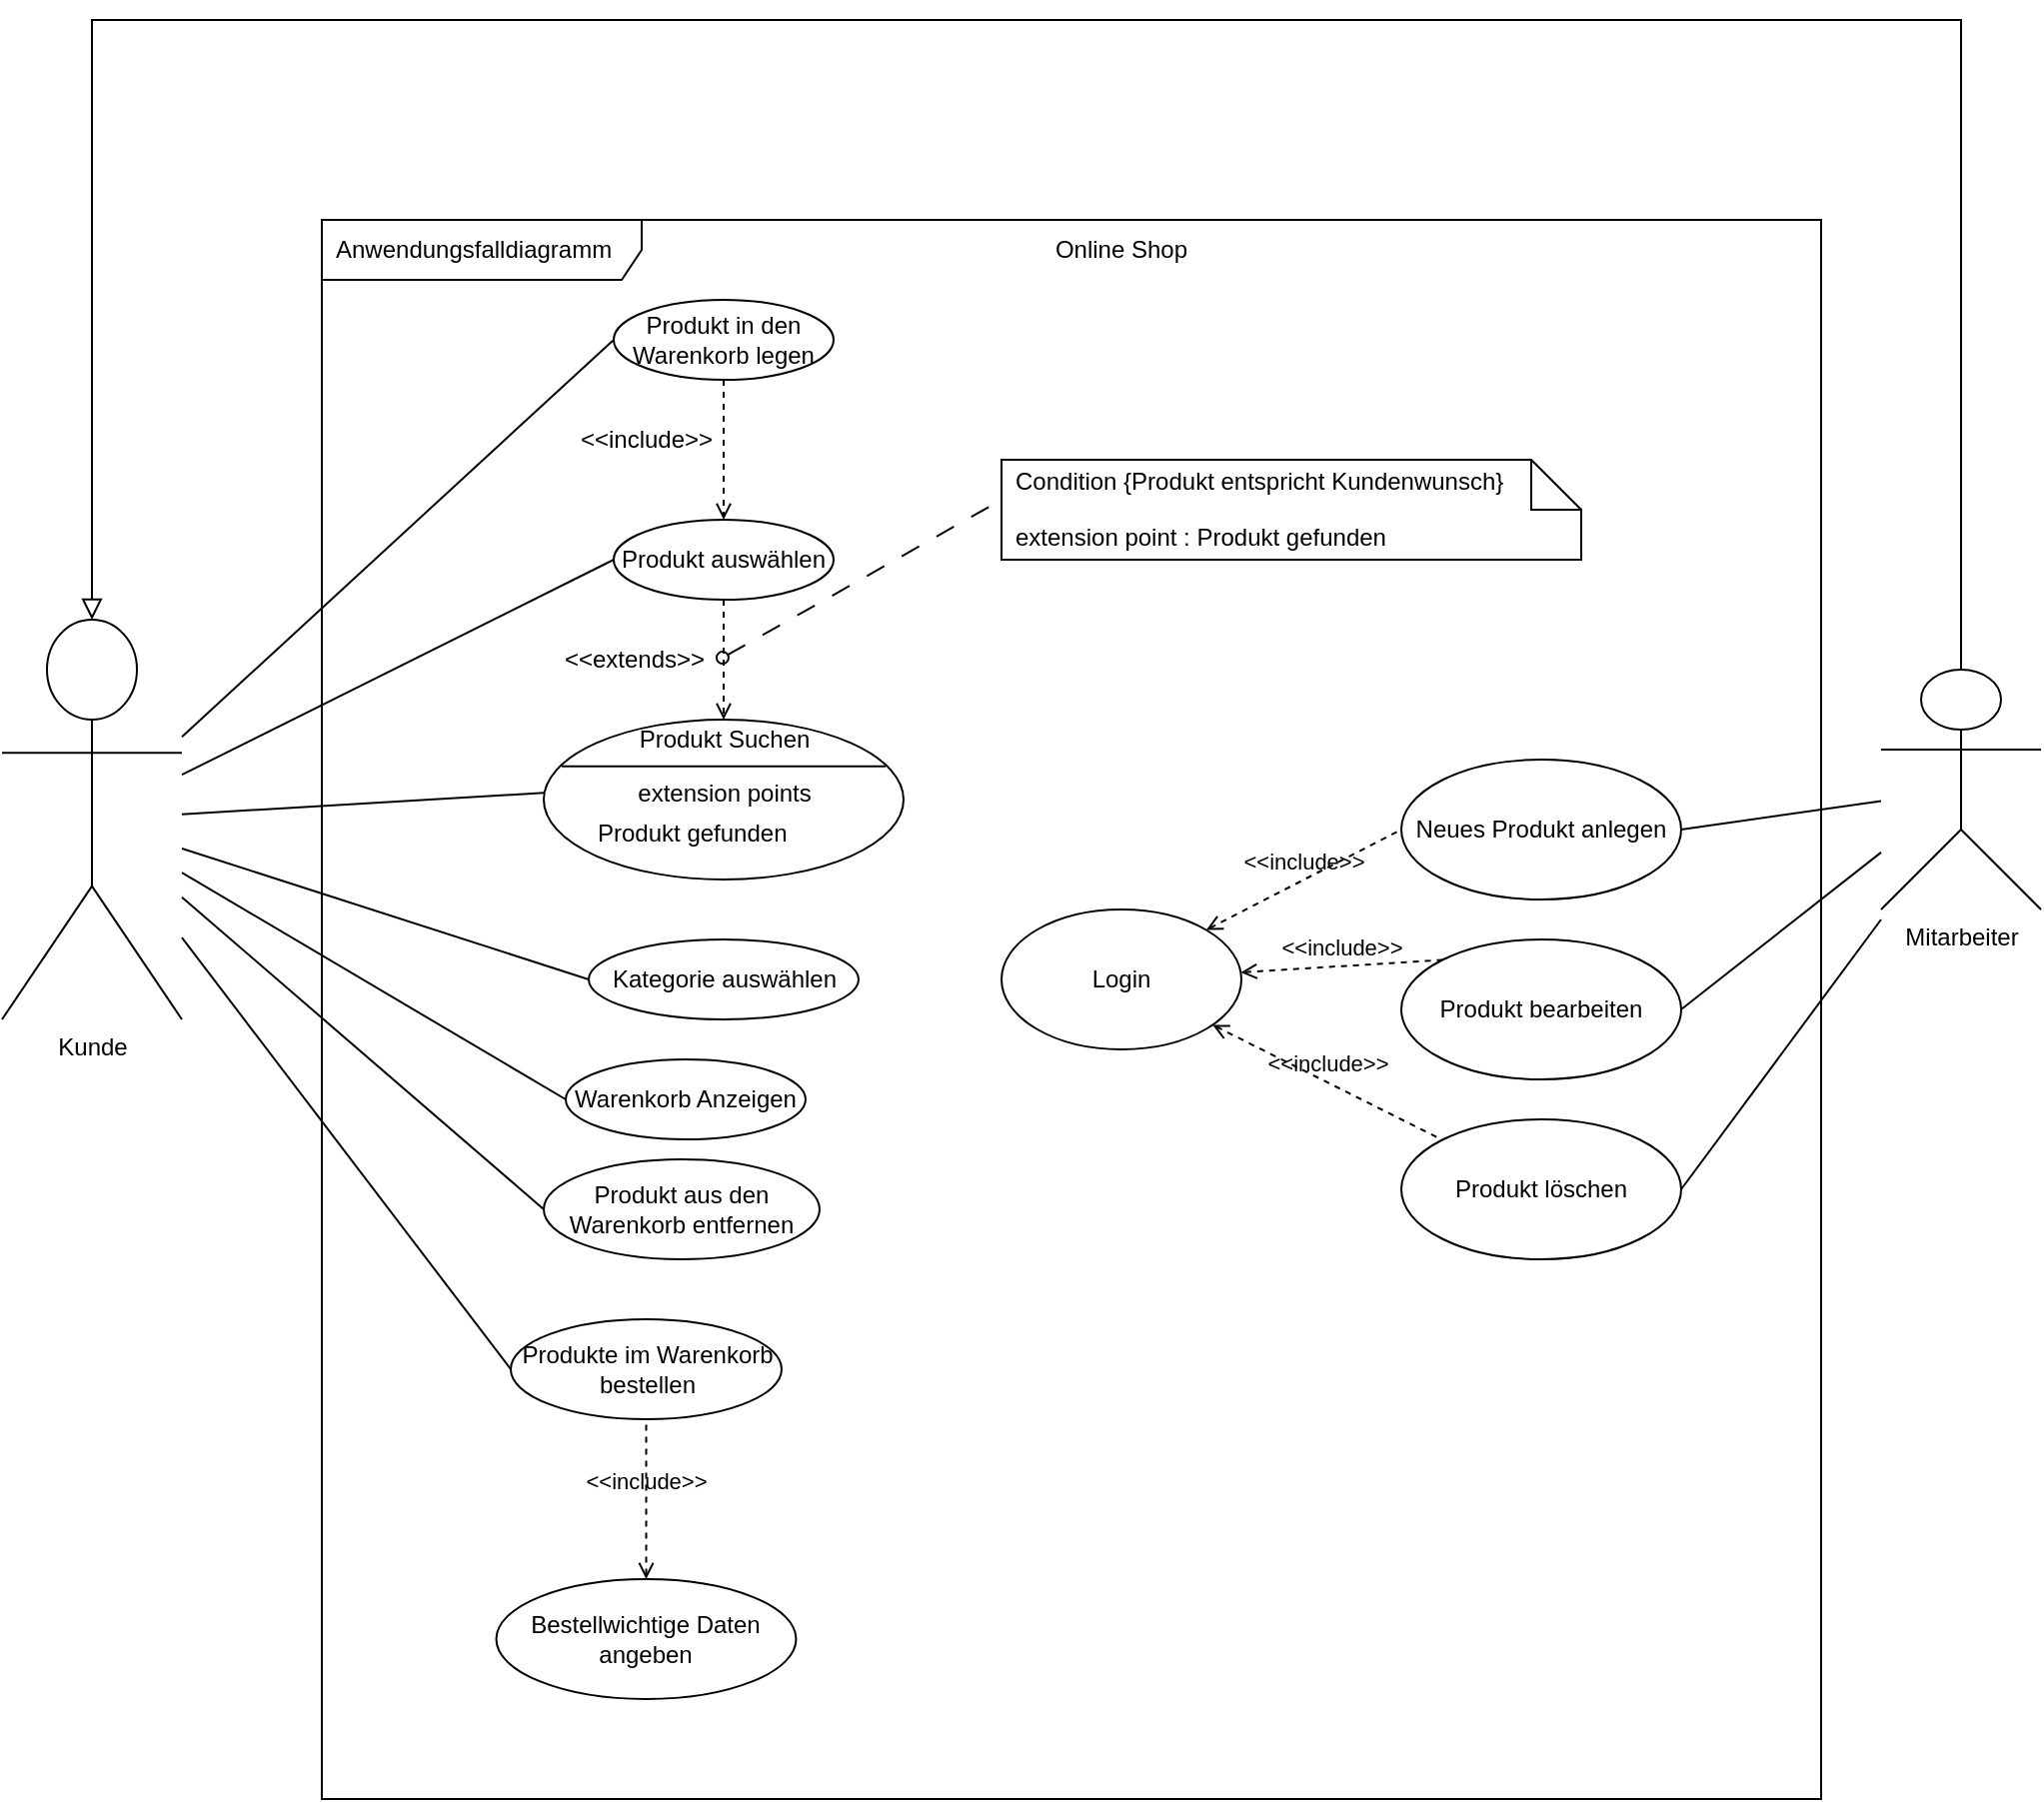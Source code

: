 <mxfile version="16.5.1" type="device" pages="7"><diagram id="9rub76gtztNaFr-73wNd" name="Anwendungsfalldiagramm"><mxGraphModel dx="1102" dy="2026" grid="1" gridSize="10" guides="1" tooltips="1" connect="1" arrows="1" fold="1" page="1" pageScale="1" pageWidth="827" pageHeight="1169" math="0" shadow="0"><root><mxCell id="0"/><mxCell id="1" parent="0"/><mxCell id="VaOBLdb5H6uzrJKqnm8X-1" value="Kunde" style="shape=umlActor;verticalLabelPosition=bottom;verticalAlign=top;html=1;" parent="1" vertex="1"><mxGeometry x="60" y="140" width="90" height="200" as="geometry"/></mxCell><mxCell id="VaOBLdb5H6uzrJKqnm8X-5" value="" style="swimlane;startSize=0;swimlaneLine=1;glass=0;" parent="1" vertex="1"><mxGeometry x="220" y="-60" width="750" height="790" as="geometry"><mxRectangle x="220" y="-60" width="50" height="40" as="alternateBounds"/></mxGeometry></mxCell><mxCell id="VaOBLdb5H6uzrJKqnm8X-14" value="Produkt auswählen" style="ellipse;whiteSpace=wrap;html=1;" parent="VaOBLdb5H6uzrJKqnm8X-5" vertex="1"><mxGeometry x="146" y="150" width="110" height="40" as="geometry"/></mxCell><mxCell id="VaOBLdb5H6uzrJKqnm8X-24" value="Warenkorb Anzeigen" style="ellipse;whiteSpace=wrap;html=1;" parent="VaOBLdb5H6uzrJKqnm8X-5" vertex="1"><mxGeometry x="122" y="420" width="120" height="40" as="geometry"/></mxCell><mxCell id="VaOBLdb5H6uzrJKqnm8X-26" value="Kategorie&amp;nbsp;auswählen" style="ellipse;whiteSpace=wrap;html=1;" parent="VaOBLdb5H6uzrJKqnm8X-5" vertex="1"><mxGeometry x="133.5" y="360" width="135" height="40" as="geometry"/></mxCell><mxCell id="VaOBLdb5H6uzrJKqnm8X-20" value="" style="html=1;verticalAlign=bottom;endArrow=open;rounded=0;endFill=0;exitX=0.5;exitY=1;exitDx=0;exitDy=0;dashed=1;entryX=0.5;entryY=0;entryDx=0;entryDy=0;" parent="VaOBLdb5H6uzrJKqnm8X-5" source="VaOBLdb5H6uzrJKqnm8X-14" target="VaOBLdb5H6uzrJKqnm8X-35" edge="1"><mxGeometry width="80" relative="1" as="geometry"><mxPoint x="-53" y="270" as="sourcePoint"/><mxPoint x="127" y="290" as="targetPoint"/></mxGeometry></mxCell><mxCell id="VaOBLdb5H6uzrJKqnm8X-32" value="&amp;lt;&amp;lt;extends&amp;gt;&amp;gt;" style="text;html=1;align=center;verticalAlign=middle;resizable=0;points=[];autosize=1;strokeColor=none;fillColor=none;rotation=0;" parent="VaOBLdb5H6uzrJKqnm8X-5" vertex="1"><mxGeometry x="111" y="210" width="90" height="20" as="geometry"/></mxCell><mxCell id="VaOBLdb5H6uzrJKqnm8X-34" value="" style="shape=ellipse;container=1;horizontal=1;horizontalStack=0;resizeParent=1;resizeParentMax=0;resizeLast=0;html=1;dashed=0;collapsible=0;glass=0;" parent="VaOBLdb5H6uzrJKqnm8X-5" vertex="1"><mxGeometry x="111" y="250" width="180" height="80" as="geometry"/></mxCell><mxCell id="VaOBLdb5H6uzrJKqnm8X-35" value="Produkt Suchen" style="html=1;strokeColor=none;fillColor=none;align=center;verticalAlign=middle;rotatable=0;glass=0;" parent="VaOBLdb5H6uzrJKqnm8X-34" vertex="1"><mxGeometry width="180" height="20" as="geometry"/></mxCell><mxCell id="VaOBLdb5H6uzrJKqnm8X-36" value="" style="line;strokeWidth=1;fillColor=none;rotatable=0;labelPosition=right;points=[];portConstraint=eastwest;dashed=0;resizeWidth=1;glass=0;" parent="VaOBLdb5H6uzrJKqnm8X-34" vertex="1"><mxGeometry x="9" y="20" width="162" height="6.667" as="geometry"/></mxCell><mxCell id="VaOBLdb5H6uzrJKqnm8X-37" value="extension points" style="text;html=1;align=center;verticalAlign=middle;rotatable=0;glass=0;" parent="VaOBLdb5H6uzrJKqnm8X-34" vertex="1"><mxGeometry y="26.667" width="180" height="20" as="geometry"/></mxCell><mxCell id="VaOBLdb5H6uzrJKqnm8X-38" value="Produkt gefunden" style="text;html=1;align=left;verticalAlign=middle;rotatable=0;spacingLeft=25;glass=0;" parent="VaOBLdb5H6uzrJKqnm8X-34" vertex="1"><mxGeometry y="46.667" width="180" height="20" as="geometry"/></mxCell><mxCell id="VaOBLdb5H6uzrJKqnm8X-39" value="extension point : Produkt gefunden" style="shape=note2;boundedLbl=1;whiteSpace=wrap;html=1;size=25;verticalAlign=top;align=left;spacingLeft=5;glass=0;" parent="VaOBLdb5H6uzrJKqnm8X-5" vertex="1"><mxGeometry x="340" y="120" width="290" height="50" as="geometry"/></mxCell><mxCell id="VaOBLdb5H6uzrJKqnm8X-40" value="Condition {Produkt entspricht Kundenwunsch}" style="resizeWidth=1;part=1;strokeColor=none;fillColor=none;align=left;spacingLeft=5;glass=0;" parent="VaOBLdb5H6uzrJKqnm8X-39" vertex="1"><mxGeometry width="453.125" height="20" relative="1" as="geometry"/></mxCell><mxCell id="VaOBLdb5H6uzrJKqnm8X-41" value="&lt;br&gt;" style="endArrow=none;startArrow=oval;endFill=0;startFill=0;endSize=8;html=1;verticalAlign=bottom;dashed=1;labelBackgroundColor=none;dashPattern=10 10;rounded=0;entryX=0;entryY=1;entryDx=0;entryDy=0;exitX=0.994;exitY=0.453;exitDx=0;exitDy=0;exitPerimeter=0;" parent="VaOBLdb5H6uzrJKqnm8X-5" source="VaOBLdb5H6uzrJKqnm8X-32" target="VaOBLdb5H6uzrJKqnm8X-40" edge="1"><mxGeometry width="160" relative="1" as="geometry"><mxPoint x="257" y="90" as="sourcePoint"/><mxPoint x="377" y="360" as="targetPoint"/></mxGeometry></mxCell><mxCell id="VaOBLdb5H6uzrJKqnm8X-47" style="edgeStyle=orthogonalEdgeStyle;rounded=0;orthogonalLoop=1;jettySize=auto;html=1;dashed=1;startArrow=none;startFill=0;endArrow=open;endFill=0;" parent="VaOBLdb5H6uzrJKqnm8X-5" source="VaOBLdb5H6uzrJKqnm8X-44" target="VaOBLdb5H6uzrJKqnm8X-14" edge="1"><mxGeometry relative="1" as="geometry"/></mxCell><mxCell id="VaOBLdb5H6uzrJKqnm8X-44" value="Produkt in den Warenkorb legen" style="ellipse;whiteSpace=wrap;html=1;" parent="VaOBLdb5H6uzrJKqnm8X-5" vertex="1"><mxGeometry x="146" y="40" width="110" height="40" as="geometry"/></mxCell><mxCell id="VaOBLdb5H6uzrJKqnm8X-48" value="&amp;lt;&amp;lt;include&amp;gt;&amp;gt;" style="text;html=1;align=center;verticalAlign=middle;resizable=0;points=[];autosize=1;strokeColor=none;fillColor=none;rotation=0;" parent="VaOBLdb5H6uzrJKqnm8X-5" vertex="1"><mxGeometry x="122" y="100" width="80" height="20" as="geometry"/></mxCell><mxCell id="VaOBLdb5H6uzrJKqnm8X-49" value="Produkte im Warenkorb bestellen" style="ellipse;whiteSpace=wrap;html=1;" parent="VaOBLdb5H6uzrJKqnm8X-5" vertex="1"><mxGeometry x="94.5" y="550" width="135.5" height="50" as="geometry"/></mxCell><mxCell id="VaOBLdb5H6uzrJKqnm8X-50" value="Bestellwichtige Daten angeben" style="ellipse;whiteSpace=wrap;html=1;" parent="VaOBLdb5H6uzrJKqnm8X-5" vertex="1"><mxGeometry x="87.25" y="680" width="150" height="60" as="geometry"/></mxCell><mxCell id="VaOBLdb5H6uzrJKqnm8X-51" value="&amp;lt;&amp;lt;include&amp;gt;&amp;gt;" style="endArrow=none;startArrow=open;endFill=0;startFill=0;endSize=8;html=1;verticalAlign=bottom;dashed=1;labelBackgroundColor=none;rounded=0;entryX=0.5;entryY=1;entryDx=0;entryDy=0;exitX=0.5;exitY=0;exitDx=0;exitDy=0;" parent="VaOBLdb5H6uzrJKqnm8X-5" source="VaOBLdb5H6uzrJKqnm8X-50" target="VaOBLdb5H6uzrJKqnm8X-49" edge="1"><mxGeometry width="160" relative="1" as="geometry"><mxPoint x="190" y="400" as="sourcePoint"/><mxPoint x="350" y="400" as="targetPoint"/></mxGeometry></mxCell><mxCell id="VaOBLdb5H6uzrJKqnm8X-53" value="Produkt aus den Warenkorb entfernen" style="ellipse;whiteSpace=wrap;html=1;" parent="VaOBLdb5H6uzrJKqnm8X-5" vertex="1"><mxGeometry x="111" y="470" width="138" height="50" as="geometry"/></mxCell><mxCell id="VaOBLdb5H6uzrJKqnm8X-57" value="Online Shop" style="text;html=1;strokeColor=none;fillColor=none;align=center;verticalAlign=middle;whiteSpace=wrap;rounded=0;glass=0;" parent="VaOBLdb5H6uzrJKqnm8X-5" vertex="1"><mxGeometry x="350" width="100" height="30" as="geometry"/></mxCell><mxCell id="VaOBLdb5H6uzrJKqnm8X-61" value="Login" style="ellipse;whiteSpace=wrap;html=1;glass=0;" parent="VaOBLdb5H6uzrJKqnm8X-5" vertex="1"><mxGeometry x="340" y="345" width="120" height="70" as="geometry"/></mxCell><mxCell id="VaOBLdb5H6uzrJKqnm8X-63" value="Neues Produkt anlegen" style="ellipse;whiteSpace=wrap;html=1;glass=0;" parent="VaOBLdb5H6uzrJKqnm8X-5" vertex="1"><mxGeometry x="540" y="270" width="140" height="70" as="geometry"/></mxCell><mxCell id="VaOBLdb5H6uzrJKqnm8X-65" value="Produkt bearbeiten" style="ellipse;whiteSpace=wrap;html=1;glass=0;" parent="VaOBLdb5H6uzrJKqnm8X-5" vertex="1"><mxGeometry x="540" y="360" width="140" height="70" as="geometry"/></mxCell><mxCell id="VaOBLdb5H6uzrJKqnm8X-66" value="Produkt löschen" style="ellipse;whiteSpace=wrap;html=1;glass=0;" parent="VaOBLdb5H6uzrJKqnm8X-5" vertex="1"><mxGeometry x="540" y="450" width="140" height="70" as="geometry"/></mxCell><mxCell id="VaOBLdb5H6uzrJKqnm8X-72" value="&amp;lt;&amp;lt;include&amp;gt;&amp;gt;" style="endArrow=none;startArrow=open;endFill=0;startFill=0;endSize=8;html=1;verticalAlign=bottom;dashed=1;labelBackgroundColor=none;rounded=0;entryX=0;entryY=0.5;entryDx=0;entryDy=0;exitX=1;exitY=0;exitDx=0;exitDy=0;" parent="VaOBLdb5H6uzrJKqnm8X-5" source="VaOBLdb5H6uzrJKqnm8X-61" target="VaOBLdb5H6uzrJKqnm8X-63" edge="1"><mxGeometry width="160" relative="1" as="geometry"><mxPoint x="220.068" y="602.71" as="sourcePoint"/><mxPoint x="208.033" y="698.787" as="targetPoint"/><Array as="points"/></mxGeometry></mxCell><mxCell id="VaOBLdb5H6uzrJKqnm8X-73" value="&amp;lt;&amp;lt;include&amp;gt;&amp;gt;" style="endArrow=none;startArrow=open;endFill=0;startFill=0;endSize=8;html=1;verticalAlign=bottom;dashed=1;labelBackgroundColor=none;rounded=0;entryX=0;entryY=0;entryDx=0;entryDy=0;" parent="VaOBLdb5H6uzrJKqnm8X-5" source="VaOBLdb5H6uzrJKqnm8X-61" target="VaOBLdb5H6uzrJKqnm8X-65" edge="1"><mxGeometry width="160" relative="1" as="geometry"><mxPoint x="459.2" y="377.68" as="sourcePoint"/><mxPoint x="520" y="435" as="targetPoint"/><Array as="points"/></mxGeometry></mxCell><mxCell id="VaOBLdb5H6uzrJKqnm8X-74" value="&amp;lt;&amp;lt;include&amp;gt;&amp;gt;" style="endArrow=none;startArrow=open;endFill=0;startFill=0;endSize=8;html=1;verticalAlign=bottom;dashed=1;labelBackgroundColor=none;rounded=0;entryX=0;entryY=0;entryDx=0;entryDy=0;" parent="VaOBLdb5H6uzrJKqnm8X-5" source="VaOBLdb5H6uzrJKqnm8X-61" target="VaOBLdb5H6uzrJKqnm8X-66" edge="1"><mxGeometry width="160" relative="1" as="geometry"><mxPoint x="432.95" y="387.338" as="sourcePoint"/><mxPoint x="520.503" y="510.251" as="targetPoint"/><Array as="points"/></mxGeometry></mxCell><mxCell id="U0YEToSElpIQ8X7bbAJQ-1" value="Anwendungsfalldiagramm" style="shape=umlFrame;whiteSpace=wrap;html=1;width=160;height=30;boundedLbl=1;verticalAlign=middle;align=left;spacingLeft=5;strokeColor=default;fillColor=default;" parent="VaOBLdb5H6uzrJKqnm8X-5" vertex="1"><mxGeometry width="750" height="790" as="geometry"/></mxCell><mxCell id="VaOBLdb5H6uzrJKqnm8X-21" value="" style="html=1;verticalAlign=bottom;endArrow=none;rounded=0;entryX=0;entryY=0.5;entryDx=0;entryDy=0;endFill=0;" parent="1" source="VaOBLdb5H6uzrJKqnm8X-1" target="VaOBLdb5H6uzrJKqnm8X-14" edge="1"><mxGeometry width="80" relative="1" as="geometry"><mxPoint x="160" y="108" as="sourcePoint"/><mxPoint x="265" y="80" as="targetPoint"/></mxGeometry></mxCell><mxCell id="VaOBLdb5H6uzrJKqnm8X-22" value="" style="html=1;verticalAlign=bottom;endArrow=none;rounded=0;endFill=0;entryX=0;entryY=0.5;entryDx=0;entryDy=0;" parent="1" source="VaOBLdb5H6uzrJKqnm8X-1" target="VaOBLdb5H6uzrJKqnm8X-26" edge="1"><mxGeometry width="80" relative="1" as="geometry"><mxPoint x="170" y="118" as="sourcePoint"/><mxPoint x="275" y="90" as="targetPoint"/></mxGeometry></mxCell><mxCell id="VaOBLdb5H6uzrJKqnm8X-25" value="" style="html=1;verticalAlign=bottom;endArrow=none;rounded=0;endFill=0;entryX=0;entryY=0.5;entryDx=0;entryDy=0;" parent="1" source="VaOBLdb5H6uzrJKqnm8X-1" target="VaOBLdb5H6uzrJKqnm8X-24" edge="1"><mxGeometry width="80" relative="1" as="geometry"><mxPoint x="160" y="124.286" as="sourcePoint"/><mxPoint x="267.309" y="134.506" as="targetPoint"/></mxGeometry></mxCell><mxCell id="VaOBLdb5H6uzrJKqnm8X-31" value="" style="html=1;verticalAlign=bottom;endArrow=none;rounded=0;endFill=0;exitX=0;exitY=0.5;exitDx=0;exitDy=0;" parent="1" source="VaOBLdb5H6uzrJKqnm8X-37" target="VaOBLdb5H6uzrJKqnm8X-1" edge="1"><mxGeometry width="80" relative="1" as="geometry"><mxPoint x="280" y="110" as="sourcePoint"/><mxPoint x="340" y="10.0" as="targetPoint"/></mxGeometry></mxCell><mxCell id="VaOBLdb5H6uzrJKqnm8X-46" value="" style="html=1;verticalAlign=bottom;endArrow=none;rounded=0;entryX=0;entryY=0.5;entryDx=0;entryDy=0;endFill=0;" parent="1" source="VaOBLdb5H6uzrJKqnm8X-1" target="VaOBLdb5H6uzrJKqnm8X-44" edge="1"><mxGeometry width="80" relative="1" as="geometry"><mxPoint x="160" y="118.276" as="sourcePoint"/><mxPoint x="376" y="110" as="targetPoint"/></mxGeometry></mxCell><mxCell id="VaOBLdb5H6uzrJKqnm8X-52" value="" style="html=1;verticalAlign=bottom;endArrow=none;rounded=0;endFill=0;entryX=0;entryY=0.5;entryDx=0;entryDy=0;" parent="1" source="VaOBLdb5H6uzrJKqnm8X-1" target="VaOBLdb5H6uzrJKqnm8X-49" edge="1"><mxGeometry width="80" relative="1" as="geometry"><mxPoint x="160" y="188.735" as="sourcePoint"/><mxPoint x="324.5" y="440" as="targetPoint"/></mxGeometry></mxCell><mxCell id="VaOBLdb5H6uzrJKqnm8X-54" value="" style="html=1;verticalAlign=bottom;endArrow=none;rounded=0;endFill=0;entryX=0;entryY=0.5;entryDx=0;entryDy=0;" parent="1" source="VaOBLdb5H6uzrJKqnm8X-1" target="VaOBLdb5H6uzrJKqnm8X-53" edge="1"><mxGeometry width="80" relative="1" as="geometry"><mxPoint x="160" y="205.919" as="sourcePoint"/><mxPoint x="324.5" y="520" as="targetPoint"/></mxGeometry></mxCell><mxCell id="VaOBLdb5H6uzrJKqnm8X-58" value="Mitarbeiter" style="shape=umlActor;verticalLabelPosition=bottom;verticalAlign=top;html=1;outlineConnect=0;glass=0;" parent="1" vertex="1"><mxGeometry x="1000" y="165" width="80" height="120" as="geometry"/></mxCell><mxCell id="VaOBLdb5H6uzrJKqnm8X-68" value="" style="endArrow=block;startArrow=none;endFill=0;startFill=0;endSize=8;html=1;verticalAlign=bottom;labelBackgroundColor=none;rounded=0;exitX=0.5;exitY=0;exitDx=0;exitDy=0;exitPerimeter=0;entryX=0.5;entryY=0;entryDx=0;entryDy=0;entryPerimeter=0;" parent="1" source="VaOBLdb5H6uzrJKqnm8X-58" target="VaOBLdb5H6uzrJKqnm8X-1" edge="1"><mxGeometry width="160" relative="1" as="geometry"><mxPoint x="1030" y="-130" as="sourcePoint"/><mxPoint x="750" y="-130" as="targetPoint"/><Array as="points"><mxPoint x="1040" y="-160"/><mxPoint x="105" y="-160"/></Array></mxGeometry></mxCell><mxCell id="VaOBLdb5H6uzrJKqnm8X-70" value="" style="html=1;verticalAlign=bottom;endArrow=none;rounded=0;endFill=0;entryX=1;entryY=0.5;entryDx=0;entryDy=0;" parent="1" source="VaOBLdb5H6uzrJKqnm8X-58" target="VaOBLdb5H6uzrJKqnm8X-65" edge="1"><mxGeometry width="80" relative="1" as="geometry"><mxPoint x="1010" y="295" as="sourcePoint"/><mxPoint x="877.48" y="354.36" as="targetPoint"/></mxGeometry></mxCell><mxCell id="VaOBLdb5H6uzrJKqnm8X-71" value="" style="html=1;verticalAlign=bottom;endArrow=none;rounded=0;endFill=0;entryX=1;entryY=0.5;entryDx=0;entryDy=0;" parent="1" target="VaOBLdb5H6uzrJKqnm8X-66" edge="1"><mxGeometry width="80" relative="1" as="geometry"><mxPoint x="1000" y="290" as="sourcePoint"/><mxPoint x="860" y="465" as="targetPoint"/></mxGeometry></mxCell><mxCell id="VaOBLdb5H6uzrJKqnm8X-75" value="" style="html=1;verticalAlign=bottom;endArrow=none;rounded=0;endFill=0;entryX=1;entryY=0.5;entryDx=0;entryDy=0;" parent="1" source="VaOBLdb5H6uzrJKqnm8X-58" target="VaOBLdb5H6uzrJKqnm8X-63" edge="1"><mxGeometry width="80" relative="1" as="geometry"><mxPoint x="1010" y="266.429" as="sourcePoint"/><mxPoint x="910.0" y="345" as="targetPoint"/></mxGeometry></mxCell></root></mxGraphModel></diagram><diagram id="MTRxMMtu2ElCxIAIxEUg" name="Alternative"><mxGraphModel dx="1408" dy="891" grid="1" gridSize="10" guides="1" tooltips="1" connect="1" arrows="1" fold="1" page="1" pageScale="1" pageWidth="827" pageHeight="1169" math="0" shadow="0"><root><mxCell id="qAORF7FYOEy0gT8H6C23-0"/><mxCell id="qAORF7FYOEy0gT8H6C23-1" parent="qAORF7FYOEy0gT8H6C23-0"/><mxCell id="IJcPxqnU9nJNu7G03hRm-1" value="Neues Produkt anlegen" style="ellipse;whiteSpace=wrap;html=1;glass=0;" parent="qAORF7FYOEy0gT8H6C23-1" vertex="1"><mxGeometry x="700" y="20" width="140" height="70" as="geometry"/></mxCell><mxCell id="IJcPxqnU9nJNu7G03hRm-2" value="Produkt bearbeiten" style="ellipse;whiteSpace=wrap;html=1;glass=0;" parent="qAORF7FYOEy0gT8H6C23-1" vertex="1"><mxGeometry x="610" y="490" width="140" height="70" as="geometry"/></mxCell><mxCell id="IJcPxqnU9nJNu7G03hRm-3" value="Produkt löschen" style="ellipse;whiteSpace=wrap;html=1;glass=0;" parent="qAORF7FYOEy0gT8H6C23-1" vertex="1"><mxGeometry x="510" y="170" width="140" height="70" as="geometry"/></mxCell><mxCell id="IJcPxqnU9nJNu7G03hRm-7" value="Mitarbeiter" style="shape=umlActor;verticalLabelPosition=bottom;verticalAlign=top;html=1;outlineConnect=0;glass=0;" parent="qAORF7FYOEy0gT8H6C23-1" vertex="1"><mxGeometry x="1000" y="165" width="80" height="120" as="geometry"/></mxCell><mxCell id="IJcPxqnU9nJNu7G03hRm-17" value="" style="shape=ellipse;container=1;horizontal=1;horizontalStack=0;resizeParent=1;resizeParentMax=0;resizeLast=0;html=1;dashed=0;collapsible=0;glass=0;" parent="qAORF7FYOEy0gT8H6C23-1" vertex="1"><mxGeometry x="720" y="215" width="180" height="120" as="geometry"/></mxCell><mxCell id="IJcPxqnU9nJNu7G03hRm-18" value="Login" style="html=1;strokeColor=none;fillColor=none;align=center;verticalAlign=middle;rotatable=0;glass=0;" parent="IJcPxqnU9nJNu7G03hRm-17" vertex="1"><mxGeometry width="180" height="30" as="geometry"/></mxCell><mxCell id="IJcPxqnU9nJNu7G03hRm-19" value="" style="line;strokeWidth=1;fillColor=none;rotatable=0;labelPosition=right;points=[];portConstraint=eastwest;dashed=0;resizeWidth=1;glass=0;" parent="IJcPxqnU9nJNu7G03hRm-17" vertex="1"><mxGeometry x="9" y="30" width="162" height="10" as="geometry"/></mxCell><mxCell id="IJcPxqnU9nJNu7G03hRm-20" value="extension points" style="text;html=1;align=center;verticalAlign=middle;rotatable=0;glass=0;" parent="IJcPxqnU9nJNu7G03hRm-17" vertex="1"><mxGeometry y="40" width="180" height="30" as="geometry"/></mxCell><mxCell id="IJcPxqnU9nJNu7G03hRm-21" value="Passwordcheck" style="text;html=1;align=left;verticalAlign=middle;rotatable=0;spacingLeft=25;glass=0;" parent="IJcPxqnU9nJNu7G03hRm-17" vertex="1"><mxGeometry x="9" y="60" width="180" height="30" as="geometry"/></mxCell><mxCell id="IJcPxqnU9nJNu7G03hRm-22" value="Passwordcheck" style="shape=note2;boundedLbl=1;whiteSpace=wrap;html=1;size=25;verticalAlign=top;align=left;spacingLeft=5;glass=0;" parent="qAORF7FYOEy0gT8H6C23-1" vertex="1"><mxGeometry x="190" y="260" width="280" height="60" as="geometry"/></mxCell><mxCell id="IJcPxqnU9nJNu7G03hRm-23" value="Condition: {Password correct}" style="resizeWidth=1;part=1;strokeColor=none;fillColor=none;align=left;spacingLeft=5;glass=0;" parent="IJcPxqnU9nJNu7G03hRm-22" vertex="1"><mxGeometry width="280" height="25" relative="1" as="geometry"/></mxCell><mxCell id="yyC4YHV1LL-Fac86pNwJ-0" value="" style="html=1;verticalAlign=bottom;endArrow=none;rounded=0;endFill=0;entryX=1;entryY=0.25;entryDx=0;entryDy=0;" parent="qAORF7FYOEy0gT8H6C23-1" source="IJcPxqnU9nJNu7G03hRm-7" target="IJcPxqnU9nJNu7G03hRm-20" edge="1"><mxGeometry width="80" relative="1" as="geometry"><mxPoint x="1000" y="290" as="sourcePoint"/><mxPoint x="900.0" y="425" as="targetPoint"/></mxGeometry></mxCell><mxCell id="yyC4YHV1LL-Fac86pNwJ-1" value="" style="endArrow=open;startArrow=none;endFill=0;startFill=0;endSize=8;html=1;verticalAlign=bottom;dashed=1;labelBackgroundColor=none;rounded=0;exitX=0.5;exitY=1;exitDx=0;exitDy=0;" parent="qAORF7FYOEy0gT8H6C23-1" source="IJcPxqnU9nJNu7G03hRm-1" target="IJcPxqnU9nJNu7G03hRm-18" edge="1"><mxGeometry width="160" relative="1" as="geometry"><mxPoint x="670" y="300" as="sourcePoint"/><mxPoint x="670" y="190" as="targetPoint"/></mxGeometry></mxCell><mxCell id="4Q1eP41hxZ4A8U8jhtKj-0" value="&lt;br&gt;" style="endArrow=none;startArrow=oval;endFill=0;startFill=0;endSize=8;html=1;verticalAlign=bottom;dashed=1;labelBackgroundColor=none;dashPattern=10 10;rounded=0;entryX=1;entryY=0.611;entryDx=0;entryDy=0;entryPerimeter=0;" parent="qAORF7FYOEy0gT8H6C23-1" target="IJcPxqnU9nJNu7G03hRm-22" edge="1"><mxGeometry width="160" relative="1" as="geometry"><mxPoint x="680" y="240" as="sourcePoint"/><mxPoint x="720.0" y="420" as="targetPoint"/></mxGeometry></mxCell><mxCell id="T7_u3QWCJQykLb-Yj--U-0" value="&amp;lt;&amp;lt;extends&amp;gt;&amp;gt;" style="text;html=1;align=center;verticalAlign=middle;resizable=0;points=[];autosize=1;strokeColor=none;fillColor=none;rotation=0;" parent="qAORF7FYOEy0gT8H6C23-1" vertex="1"><mxGeometry x="827" y="140" width="90" height="20" as="geometry"/></mxCell><mxCell id="T7_u3QWCJQykLb-Yj--U-1" value="" style="endArrow=open;startArrow=none;endFill=0;startFill=0;endSize=8;html=1;verticalAlign=bottom;dashed=1;labelBackgroundColor=none;rounded=0;exitX=1;exitY=0.5;exitDx=0;exitDy=0;" parent="qAORF7FYOEy0gT8H6C23-1" source="IJcPxqnU9nJNu7G03hRm-2" target="IJcPxqnU9nJNu7G03hRm-17" edge="1"><mxGeometry width="160" relative="1" as="geometry"><mxPoint x="580.003" y="189.995" as="sourcePoint"/><mxPoint x="712.972" y="305.37" as="targetPoint"/></mxGeometry></mxCell><mxCell id="T7_u3QWCJQykLb-Yj--U-2" value="" style="endArrow=open;startArrow=none;endFill=0;startFill=0;endSize=8;html=1;verticalAlign=bottom;dashed=1;labelBackgroundColor=none;rounded=0;exitX=1;exitY=0.5;exitDx=0;exitDy=0;entryX=0;entryY=0.75;entryDx=0;entryDy=0;" parent="qAORF7FYOEy0gT8H6C23-1" source="IJcPxqnU9nJNu7G03hRm-3" target="IJcPxqnU9nJNu7G03hRm-20" edge="1"><mxGeometry width="160" relative="1" as="geometry"><mxPoint x="560.0" y="185" as="sourcePoint"/><mxPoint x="734.5" y="264.28" as="targetPoint"/></mxGeometry></mxCell><mxCell id="T7_u3QWCJQykLb-Yj--U-3" value="&amp;lt;&amp;lt;extends&amp;gt;&amp;gt;" style="text;html=1;align=center;verticalAlign=middle;resizable=0;points=[];autosize=1;strokeColor=none;fillColor=none;rotation=0;" parent="qAORF7FYOEy0gT8H6C23-1" vertex="1"><mxGeometry x="650" y="210" width="90" height="20" as="geometry"/></mxCell><mxCell id="T7_u3QWCJQykLb-Yj--U-4" value="&amp;lt;&amp;lt;extends&amp;gt;&amp;gt;" style="text;html=1;align=center;verticalAlign=middle;resizable=0;points=[];autosize=1;strokeColor=none;fillColor=none;rotation=0;" parent="qAORF7FYOEy0gT8H6C23-1" vertex="1"><mxGeometry x="765" y="430" width="90" height="20" as="geometry"/></mxCell><mxCell id="T7_u3QWCJQykLb-Yj--U-5" value="&lt;br&gt;" style="endArrow=none;startArrow=oval;endFill=0;startFill=0;endSize=8;html=1;verticalAlign=bottom;dashed=1;labelBackgroundColor=none;dashPattern=10 10;rounded=0;entryX=0.5;entryY=0;entryDx=0;entryDy=0;" parent="qAORF7FYOEy0gT8H6C23-1" target="IJcPxqnU9nJNu7G03hRm-23" edge="1"><mxGeometry width="160" relative="1" as="geometry"><mxPoint x="780" y="140" as="sourcePoint"/><mxPoint x="480" y="251.66" as="targetPoint"/><Array as="points"><mxPoint x="510" y="150"/></Array></mxGeometry></mxCell><mxCell id="T7_u3QWCJQykLb-Yj--U-6" value="&lt;br&gt;" style="endArrow=none;startArrow=oval;endFill=0;startFill=0;endSize=8;html=1;verticalAlign=bottom;dashed=1;labelBackgroundColor=none;dashPattern=10 10;rounded=0;entryX=0.712;entryY=1.037;entryDx=0;entryDy=0;entryPerimeter=0;" parent="qAORF7FYOEy0gT8H6C23-1" target="IJcPxqnU9nJNu7G03hRm-22" edge="1"><mxGeometry width="160" relative="1" as="geometry"><mxPoint x="770" y="420" as="sourcePoint"/><mxPoint x="560" y="316.66" as="targetPoint"/></mxGeometry></mxCell></root></mxGraphModel></diagram><diagram id="3UDSgSND70TXY-ILerJ8" name="Klassendiagramm"><mxGraphModel dx="1574" dy="2393" grid="1" gridSize="10" guides="1" tooltips="1" connect="1" arrows="1" fold="1" page="1" pageScale="1" pageWidth="827" pageHeight="1169" math="0" shadow="0"><root><mxCell id="Zv_li6bkVM-haMj2fKQN-0"/><mxCell id="Zv_li6bkVM-haMj2fKQN-1" parent="Zv_li6bkVM-haMj2fKQN-0"/><mxCell id="JMLED0vyU7yqlsyWJA23-52" value="de.glamazon.model" style="shape=folder;fontStyle=1;tabWidth=140;tabHeight=30;tabPosition=left;html=1;boundedLbl=1;labelInHeader=1;container=1;collapsible=0;recursiveResize=0;strokeColor=default;fillColor=none;" parent="Zv_li6bkVM-haMj2fKQN-1" vertex="1"><mxGeometry x="335" y="20" width="1570" height="890" as="geometry"/></mxCell><mxCell id="JMLED0vyU7yqlsyWJA23-0" value="Klassendiagramm Glamazon" style="shape=umlFrame;whiteSpace=wrap;html=1;width=120;height=30;boundedLbl=1;verticalAlign=middle;align=left;spacingLeft=5;strokeColor=default;fillColor=default;" parent="JMLED0vyU7yqlsyWJA23-52" vertex="1"><mxGeometry x="-35" y="-70" width="1605" height="1030" as="geometry"/></mxCell><mxCell id="CWLTl4P2xOPOFqEz0Nyb-0" value="0..*" style="edgeLabel;html=1;align=center;verticalAlign=middle;resizable=0;points=[];" parent="JMLED0vyU7yqlsyWJA23-52" vertex="1" connectable="0"><mxGeometry x="1035.025" y="143.0" as="geometry"><mxPoint x="-172" y="-11" as="offset"/></mxGeometry></mxCell><mxCell id="CWLTl4P2xOPOFqEz0Nyb-4" value="Order" style="swimlane;fontStyle=1;align=center;verticalAlign=top;childLayout=stackLayout;horizontal=1;startSize=26;horizontalStack=0;resizeParent=1;resizeParentMax=0;resizeLast=0;collapsible=1;marginBottom=0;" parent="JMLED0vyU7yqlsyWJA23-52" vertex="1"><mxGeometry x="1005" y="565" width="265" height="208" as="geometry"/></mxCell><mxCell id="CWLTl4P2xOPOFqEz0Nyb-5" value="- customer: Customer&#10;- shoppingCart: ShoppingCart" style="text;strokeColor=none;fillColor=none;align=left;verticalAlign=top;spacingLeft=4;spacingRight=4;overflow=hidden;rotatable=0;points=[[0,0.5],[1,0.5]];portConstraint=eastwest;" parent="CWLTl4P2xOPOFqEz0Nyb-4" vertex="1"><mxGeometry y="26" width="265" height="64" as="geometry"/></mxCell><mxCell id="CWLTl4P2xOPOFqEz0Nyb-6" value="" style="line;strokeWidth=1;fillColor=none;align=left;verticalAlign=middle;spacingTop=-1;spacingLeft=3;spacingRight=3;rotatable=0;labelPosition=right;points=[];portConstraint=eastwest;" parent="CWLTl4P2xOPOFqEz0Nyb-4" vertex="1"><mxGeometry y="90" width="265" height="8" as="geometry"/></mxCell><mxCell id="CWLTl4P2xOPOFqEz0Nyb-7" value="+ getter/setter&#10;+ Order(): Checkout&#10;+ sendOrder(): boolean&#10;+ printOrder(): boolean" style="text;strokeColor=none;fillColor=none;align=left;verticalAlign=top;spacingLeft=4;spacingRight=4;overflow=hidden;rotatable=0;points=[[0,0.5],[1,0.5]];portConstraint=eastwest;" parent="CWLTl4P2xOPOFqEz0Nyb-4" vertex="1"><mxGeometry y="98" width="265" height="110" as="geometry"/></mxCell><mxCell id="JMLED0vyU7yqlsyWJA23-17" value="Employee" style="swimlane;fontStyle=1;align=center;verticalAlign=top;childLayout=stackLayout;horizontal=1;startSize=26;horizontalStack=0;resizeParent=1;resizeParentMax=0;resizeLast=0;collapsible=1;marginBottom=0;strokeColor=default;fillColor=default;" parent="JMLED0vyU7yqlsyWJA23-52" vertex="1"><mxGeometry x="35" y="170" width="327.5" height="160" as="geometry"/></mxCell><mxCell id="JMLED0vyU7yqlsyWJA23-18" value="- username: String&#10;- password: char[]" style="text;strokeColor=none;fillColor=none;align=left;verticalAlign=top;spacingLeft=4;spacingRight=4;overflow=hidden;rotatable=0;points=[[0,0.5],[1,0.5]];portConstraint=eastwest;" parent="JMLED0vyU7yqlsyWJA23-17" vertex="1"><mxGeometry y="26" width="327.5" height="44" as="geometry"/></mxCell><mxCell id="JMLED0vyU7yqlsyWJA23-19" value="" style="line;strokeWidth=1;fillColor=none;align=left;verticalAlign=middle;spacingTop=-1;spacingLeft=3;spacingRight=3;rotatable=0;labelPosition=right;points=[];portConstraint=eastwest;" parent="JMLED0vyU7yqlsyWJA23-17" vertex="1"><mxGeometry y="70" width="327.5" height="8" as="geometry"/></mxCell><mxCell id="JMLED0vyU7yqlsyWJA23-20" value="+ getter/setter&#10;+ Employee(): Employee&#10;+ Employee(username,password): Employee&#10;+ equals(Employee): boolean&#10;+ toString(): String" style="text;strokeColor=none;fillColor=none;align=left;verticalAlign=top;spacingLeft=4;spacingRight=4;overflow=hidden;rotatable=0;points=[[0,0.5],[1,0.5]];portConstraint=eastwest;" parent="JMLED0vyU7yqlsyWJA23-17" vertex="1"><mxGeometry y="78" width="327.5" height="82" as="geometry"/></mxCell><mxCell id="JMLED0vyU7yqlsyWJA23-11" value="Customer" style="swimlane;fontStyle=1;align=center;verticalAlign=top;childLayout=stackLayout;horizontal=1;startSize=26;horizontalStack=0;resizeParent=1;resizeParentMax=0;resizeLast=0;collapsible=1;marginBottom=0;strokeColor=default;fillColor=default;" parent="JMLED0vyU7yqlsyWJA23-52" vertex="1"><mxGeometry x="15" y="565" width="390" height="200" as="geometry"/></mxCell><mxCell id="JMLED0vyU7yqlsyWJA23-12" value="- lastname: String&#10;- firstame: String&#10;- address: Address&#10;- phone: phone&#10;- bankAccount: BankAccount" style="text;strokeColor=none;fillColor=none;align=left;verticalAlign=top;spacingLeft=4;spacingRight=4;overflow=hidden;rotatable=0;points=[[0,0.5],[1,0.5]];portConstraint=eastwest;" parent="JMLED0vyU7yqlsyWJA23-11" vertex="1"><mxGeometry y="26" width="390" height="84" as="geometry"/></mxCell><mxCell id="JMLED0vyU7yqlsyWJA23-13" value="" style="line;strokeWidth=1;fillColor=none;align=left;verticalAlign=middle;spacingTop=-1;spacingLeft=3;spacingRight=3;rotatable=0;labelPosition=right;points=[];portConstraint=eastwest;" parent="JMLED0vyU7yqlsyWJA23-11" vertex="1"><mxGeometry y="110" width="390" height="8" as="geometry"/></mxCell><mxCell id="JMLED0vyU7yqlsyWJA23-14" value="+ getter/setter&#10;+ Customer(): Customer&#10;+ Customer(lastname,firstname,address,phone,bankAccount): Kunde&#10;+ equals(Customer): boolean&#10;+ toString(): String" style="text;strokeColor=none;fillColor=none;align=left;verticalAlign=top;spacingLeft=4;spacingRight=4;overflow=hidden;rotatable=0;points=[[0,0.5],[1,0.5]];portConstraint=eastwest;" parent="JMLED0vyU7yqlsyWJA23-11" vertex="1"><mxGeometry y="118" width="390" height="82" as="geometry"/></mxCell><mxCell id="JMLED0vyU7yqlsyWJA23-22" value="" style="endArrow=block;startArrow=none;endFill=0;startFill=0;endSize=8;html=1;verticalAlign=bottom;labelBackgroundColor=none;rounded=0;entryX=0.479;entryY=0;entryDx=0;entryDy=0;entryPerimeter=0;" parent="JMLED0vyU7yqlsyWJA23-52" source="JMLED0vyU7yqlsyWJA23-20" target="JMLED0vyU7yqlsyWJA23-11" edge="1"><mxGeometry width="160" relative="1" as="geometry"><mxPoint x="155" y="300" as="sourcePoint"/><mxPoint x="315" y="300" as="targetPoint"/></mxGeometry></mxCell><mxCell id="fbMM1d7GWWtAXxVGzIR8-1" value="" style="endArrow=none;startArrow=none;endFill=0;startFill=0;endSize=8;html=1;verticalAlign=bottom;labelBackgroundColor=none;rounded=0;exitX=0;exitY=0.734;exitDx=0;exitDy=0;exitPerimeter=0;" parent="JMLED0vyU7yqlsyWJA23-52" source="CWLTl4P2xOPOFqEz0Nyb-5" target="JMLED0vyU7yqlsyWJA23-12" edge="1"><mxGeometry width="160" relative="1" as="geometry"><mxPoint x="1147.875" y="610" as="sourcePoint"/><mxPoint x="1148.66" y="392.24" as="targetPoint"/></mxGeometry></mxCell><mxCell id="JMLED0vyU7yqlsyWJA23-45" value="ShoppingCart" style="swimlane;fontStyle=1;align=center;verticalAlign=top;childLayout=stackLayout;horizontal=1;startSize=26;horizontalStack=0;resizeParent=1;resizeParentMax=0;resizeLast=0;collapsible=1;marginBottom=0;strokeColor=default;fillColor=default;" parent="JMLED0vyU7yqlsyWJA23-52" vertex="1"><mxGeometry x="1045" y="100" width="210" height="280" as="geometry"/></mxCell><mxCell id="JMLED0vyU7yqlsyWJA23-46" value="- instance: ShoppingCart" style="text;strokeColor=none;fillColor=none;align=left;verticalAlign=top;spacingLeft=4;spacingRight=4;overflow=hidden;rotatable=0;points=[[0,0.5],[1,0.5]];portConstraint=eastwest;fontStyle=4" parent="JMLED0vyU7yqlsyWJA23-45" vertex="1"><mxGeometry y="26" width="210" height="24" as="geometry"/></mxCell><mxCell id="CWLTl4P2xOPOFqEz0Nyb-2" value="- products: Product[]" style="text;strokeColor=none;fillColor=none;align=left;verticalAlign=top;spacingLeft=4;spacingRight=4;overflow=hidden;rotatable=0;points=[[0,0.5],[1,0.5]];portConstraint=eastwest;fontStyle=0" parent="JMLED0vyU7yqlsyWJA23-45" vertex="1"><mxGeometry y="50" width="210" height="30" as="geometry"/></mxCell><mxCell id="JMLED0vyU7yqlsyWJA23-47" value="" style="line;strokeWidth=1;fillColor=none;align=left;verticalAlign=middle;spacingTop=-1;spacingLeft=3;spacingRight=3;rotatable=0;labelPosition=right;points=[];portConstraint=eastwest;" parent="JMLED0vyU7yqlsyWJA23-45" vertex="1"><mxGeometry y="80" width="210" height="8" as="geometry"/></mxCell><mxCell id="CWLTl4P2xOPOFqEz0Nyb-3" value="+ getInstance(): ShoppingCart&#10;" style="text;strokeColor=none;fillColor=none;align=left;verticalAlign=top;spacingLeft=4;spacingRight=4;overflow=hidden;rotatable=0;points=[[0,0.5],[1,0.5]];portConstraint=eastwest;fontStyle=4" parent="JMLED0vyU7yqlsyWJA23-45" vertex="1"><mxGeometry y="88" width="210" height="32" as="geometry"/></mxCell><mxCell id="JMLED0vyU7yqlsyWJA23-48" value="+ getter/setter&#10;- ShoppingCart(): ShoppingCart&#10;+ equals(ShoppingCart): boolean&#10;+ toString(): String&#10;+ addProduct(Product): boolean&#10;+ removeProduct(Product): boolean&#10;+ clearShoppingCart(): boolean&#10;+ printShoppingCart(): boolean&#10;" style="text;strokeColor=none;fillColor=none;align=left;verticalAlign=top;spacingLeft=4;spacingRight=4;overflow=hidden;rotatable=0;points=[[0,0.5],[1,0.5]];portConstraint=eastwest;" parent="JMLED0vyU7yqlsyWJA23-45" vertex="1"><mxGeometry y="120" width="210" height="160" as="geometry"/></mxCell><mxCell id="sfv0CPWAZZWHcf2d_7_2-0" value="" style="endArrow=none;startArrow=none;endFill=0;startFill=0;endSize=8;html=1;verticalAlign=bottom;labelBackgroundColor=none;rounded=0;entryX=0.446;entryY=1.014;entryDx=0;entryDy=0;entryPerimeter=0;" parent="JMLED0vyU7yqlsyWJA23-52" source="CWLTl4P2xOPOFqEz0Nyb-4" target="JMLED0vyU7yqlsyWJA23-48" edge="1"><mxGeometry width="160" relative="1" as="geometry"><mxPoint x="985" y="540" as="sourcePoint"/><mxPoint x="985" y="450" as="targetPoint"/></mxGeometry></mxCell><mxCell id="Zv_li6bkVM-haMj2fKQN-2" value="&lt;h1&gt;Abgeleitete Klassen&lt;/h1&gt;&lt;p&gt;&lt;span&gt;Kunde : Customer&lt;br&gt;&lt;/span&gt;&lt;span&gt;* Name&lt;br&gt;&lt;/span&gt;&lt;span&gt;* Vorname&lt;br&gt;&lt;/span&gt;&lt;span&gt;* Adresse&lt;br&gt;&lt;/span&gt;&lt;span&gt;* Telefonnummer&lt;br&gt;&lt;/span&gt;&lt;span&gt;* Bankkonto ?&lt;/span&gt;&lt;/p&gt;&lt;p&gt;Mitarbeiter : Employee&lt;br&gt;* Benutzername&lt;br&gt;* Password&lt;/p&gt;&lt;p&gt;Produkt : Product&lt;br&gt;*&amp;nbsp;&lt;span&gt;Eindeutige Kennzeichnung des Artikels&lt;br&gt;&lt;/span&gt;&lt;span&gt;* Name&lt;br&gt;&lt;/span&gt;&lt;span&gt;*&amp;nbsp;&lt;/span&gt;&lt;span&gt;Preis&lt;br&gt;&lt;/span&gt;&lt;span&gt;* Bild&lt;br&gt;&lt;/span&gt;&lt;span&gt;* Beschreibung&lt;br&gt;&lt;/span&gt;&lt;span&gt;*&amp;nbsp;&lt;/span&gt;&lt;span&gt;Kategorien&lt;/span&gt;&lt;/p&gt;&lt;p&gt;Kategorie : Category&lt;br&gt;* Beschreibung&lt;/p&gt;&lt;p&gt;Warenkorb : Shoppincart&lt;br&gt;&lt;/p&gt;&lt;p&gt;Bestellung&amp;nbsp; : Order&lt;/p&gt;" style="text;html=1;strokeColor=#d6b656;fillColor=#fff2cc;spacing=5;spacingTop=-20;whiteSpace=wrap;overflow=hidden;rounded=0;" parent="Zv_li6bkVM-haMj2fKQN-1" vertex="1"><mxGeometry x="10" y="10" width="280" height="420" as="geometry"/></mxCell><mxCell id="JMLED0vyU7yqlsyWJA23-23" value="Product" style="swimlane;fontStyle=1;align=center;verticalAlign=top;childLayout=stackLayout;horizontal=1;startSize=26;horizontalStack=0;resizeParent=1;resizeParentMax=0;resizeLast=0;collapsible=1;marginBottom=0;strokeColor=default;fillColor=default;" parent="Zv_li6bkVM-haMj2fKQN-1" vertex="1"><mxGeometry x="800" y="90" width="380" height="220" as="geometry"/></mxCell><mxCell id="JMLED0vyU7yqlsyWJA23-24" value="- productNumber: String&#10;- name: String&#10;- price: float&#10;- picture: Picture&#10;- description: String&#10;- categories: Category[]" style="text;strokeColor=none;fillColor=none;align=left;verticalAlign=top;spacingLeft=4;spacingRight=4;overflow=hidden;rotatable=0;points=[[0,0.5],[1,0.5]];portConstraint=eastwest;" parent="JMLED0vyU7yqlsyWJA23-23" vertex="1"><mxGeometry y="26" width="380" height="94" as="geometry"/></mxCell><mxCell id="JMLED0vyU7yqlsyWJA23-25" value="" style="line;strokeWidth=1;fillColor=none;align=left;verticalAlign=middle;spacingTop=-1;spacingLeft=3;spacingRight=3;rotatable=0;labelPosition=right;points=[];portConstraint=eastwest;" parent="JMLED0vyU7yqlsyWJA23-23" vertex="1"><mxGeometry y="120" width="380" height="8" as="geometry"/></mxCell><mxCell id="JMLED0vyU7yqlsyWJA23-26" value="+ getter/setter&#10;+ Product(): Product&#10;+ Product(prductNumber,name,price,picture,description,categories[])&#10;+ equals(Product): boolean&#10;+ toString(): String" style="text;strokeColor=none;fillColor=none;align=left;verticalAlign=top;spacingLeft=4;spacingRight=4;overflow=hidden;rotatable=0;points=[[0,0.5],[1,0.5]];portConstraint=eastwest;" parent="JMLED0vyU7yqlsyWJA23-23" vertex="1"><mxGeometry y="128" width="380" height="92" as="geometry"/></mxCell><mxCell id="JMLED0vyU7yqlsyWJA23-27" value="Category" style="swimlane;fontStyle=1;align=center;verticalAlign=top;childLayout=stackLayout;horizontal=1;startSize=26;horizontalStack=0;resizeParent=1;resizeParentMax=0;resizeLast=0;collapsible=1;marginBottom=0;strokeColor=default;fillColor=default;" parent="Zv_li6bkVM-haMj2fKQN-1" vertex="1"><mxGeometry x="880" y="400" width="240" height="158" as="geometry"/></mxCell><mxCell id="JMLED0vyU7yqlsyWJA23-28" value="- name: String&#10;- description: String" style="text;strokeColor=none;fillColor=none;align=left;verticalAlign=top;spacingLeft=4;spacingRight=4;overflow=hidden;rotatable=0;points=[[0,0.5],[1,0.5]];portConstraint=eastwest;" parent="JMLED0vyU7yqlsyWJA23-27" vertex="1"><mxGeometry y="26" width="240" height="44" as="geometry"/></mxCell><mxCell id="JMLED0vyU7yqlsyWJA23-29" value="" style="line;strokeWidth=1;fillColor=none;align=left;verticalAlign=middle;spacingTop=-1;spacingLeft=3;spacingRight=3;rotatable=0;labelPosition=right;points=[];portConstraint=eastwest;" parent="JMLED0vyU7yqlsyWJA23-27" vertex="1"><mxGeometry y="70" width="240" height="8" as="geometry"/></mxCell><mxCell id="JMLED0vyU7yqlsyWJA23-30" value="+ getter/setter&#10;+ Category(): Category&#10;+ Category(description): Category&#10;+ equals(Category): boolean&#10;+ toString(): String" style="text;strokeColor=none;fillColor=none;align=left;verticalAlign=top;spacingLeft=4;spacingRight=4;overflow=hidden;rotatable=0;points=[[0,0.5],[1,0.5]];portConstraint=eastwest;" parent="JMLED0vyU7yqlsyWJA23-27" vertex="1"><mxGeometry y="78" width="240" height="80" as="geometry"/></mxCell><mxCell id="JMLED0vyU7yqlsyWJA23-43" value="" style="endArrow=none;startArrow=diamond;endFill=0;startFill=0;html=1;verticalAlign=bottom;labelBackgroundColor=none;strokeWidth=1;startSize=8;endSize=8;rounded=0;exitX=0.521;exitY=1.013;exitDx=0;exitDy=0;exitPerimeter=0;" parent="Zv_li6bkVM-haMj2fKQN-1" source="JMLED0vyU7yqlsyWJA23-26" target="JMLED0vyU7yqlsyWJA23-27" edge="1"><mxGeometry width="160" relative="1" as="geometry"><mxPoint x="1223" y="300" as="sourcePoint"/><mxPoint x="1383" y="300" as="targetPoint"/></mxGeometry></mxCell><mxCell id="JMLED0vyU7yqlsyWJA23-44" value="1..*" style="edgeLabel;html=1;align=center;verticalAlign=middle;resizable=0;points=[];" parent="JMLED0vyU7yqlsyWJA23-43" vertex="1" connectable="0"><mxGeometry x="-0.75" y="1" relative="1" as="geometry"><mxPoint x="-19" y="8" as="offset"/></mxGeometry></mxCell><mxCell id="Rny_l7xNKa4ZLI3x1pxh-0" value="" style="endArrow=none;startArrow=diamond;endFill=0;startFill=0;html=1;verticalAlign=bottom;labelBackgroundColor=none;strokeWidth=1;startSize=8;endSize=8;rounded=0;exitX=-0.006;exitY=-0.094;exitDx=0;exitDy=0;entryX=1;entryY=0.5;entryDx=0;entryDy=0;exitPerimeter=0;" parent="Zv_li6bkVM-haMj2fKQN-1" source="CWLTl4P2xOPOFqEz0Nyb-2" target="JMLED0vyU7yqlsyWJA23-24" edge="1"><mxGeometry width="160" relative="1" as="geometry"><mxPoint x="1280" y="119.996" as="sourcePoint"/><mxPoint x="1281.13" y="208.8" as="targetPoint"/></mxGeometry></mxCell><mxCell id="Rny_l7xNKa4ZLI3x1pxh-1" value="1" style="edgeLabel;html=1;align=center;verticalAlign=middle;resizable=0;points=[];" parent="Rny_l7xNKa4ZLI3x1pxh-0" vertex="1" connectable="0"><mxGeometry x="-0.75" y="1" relative="1" as="geometry"><mxPoint x="5" y="-14" as="offset"/></mxGeometry></mxCell><mxCell id="CWLTl4P2xOPOFqEz0Nyb-1" value="1..*" style="edgeLabel;html=1;align=center;verticalAlign=middle;resizable=0;points=[];" parent="Zv_li6bkVM-haMj2fKQN-1" vertex="1" connectable="0"><mxGeometry x="990.112" y="340.183" as="geometry"><mxPoint x="19" y="48" as="offset"/></mxGeometry></mxCell></root></mxGraphModel></diagram><diagram id="DRA3SicFxL5pU79wX_yI" name="Main"><mxGraphModel dx="1408" dy="891" grid="1" gridSize="10" guides="1" tooltips="1" connect="1" arrows="1" fold="1" page="1" pageScale="1" pageWidth="827" pageHeight="1169" math="0" shadow="0"><root><mxCell id="nV-vybk6E6T13XrjO_FC-0"/><mxCell id="nV-vybk6E6T13XrjO_FC-1" parent="nV-vybk6E6T13XrjO_FC-0"/><mxCell id="nV-vybk6E6T13XrjO_FC-2" value="Glamazon" style="strokeWidth=1;shadow=0;dashed=0;align=center;html=1;shape=mxgraph.mockup.containers.window;align=left;verticalAlign=top;spacingLeft=8;strokeColor2=#008cff;strokeColor3=#c4c4c4;fontColor=#666666;mainText=;fontSize=17;labelBackgroundColor=none;" vertex="1" parent="nV-vybk6E6T13XrjO_FC-1"><mxGeometry x="270" y="80" width="760" height="510" as="geometry"/></mxCell><mxCell id="nV-vybk6E6T13XrjO_FC-3" value="" style="rounded=0;whiteSpace=wrap;html=1;" vertex="1" parent="nV-vybk6E6T13XrjO_FC-1"><mxGeometry x="270" y="110" width="760" height="50" as="geometry"/></mxCell><mxCell id="nV-vybk6E6T13XrjO_FC-4" value="" style="verticalLabelPosition=bottom;shadow=0;dashed=0;align=center;html=1;verticalAlign=top;strokeWidth=1;shape=mxgraph.mockup.graphics.simpleIcon;strokeColor=#999999;" vertex="1" parent="nV-vybk6E6T13XrjO_FC-1"><mxGeometry x="990" y="120" width="30" height="30" as="geometry"/></mxCell><mxCell id="nV-vybk6E6T13XrjO_FC-5" value="" style="verticalLabelPosition=bottom;shadow=0;dashed=0;align=center;html=1;verticalAlign=top;strokeWidth=1;shape=mxgraph.mockup.graphics.simpleIcon;strokeColor=#999999;" vertex="1" parent="nV-vybk6E6T13XrjO_FC-1"><mxGeometry x="280" y="120" width="150" height="30" as="geometry"/></mxCell><mxCell id="nV-vybk6E6T13XrjO_FC-6" value="Logo" style="text;html=1;strokeColor=none;fillColor=none;align=center;verticalAlign=middle;whiteSpace=wrap;rounded=0;" vertex="1" parent="nV-vybk6E6T13XrjO_FC-1"><mxGeometry x="325" y="120" width="60" height="30" as="geometry"/></mxCell><mxCell id="nV-vybk6E6T13XrjO_FC-7" value="" style="verticalLabelPosition=bottom;shadow=0;dashed=0;align=center;html=1;verticalAlign=top;strokeWidth=1;shape=mxgraph.mockup.graphics.simpleIcon;strokeColor=#999999;" vertex="1" parent="nV-vybk6E6T13XrjO_FC-1"><mxGeometry x="940" y="120" width="30" height="30" as="geometry"/></mxCell><mxCell id="nV-vybk6E6T13XrjO_FC-8" value="" style="verticalLabelPosition=bottom;shadow=0;dashed=0;align=center;html=1;verticalAlign=top;strokeWidth=1;shape=mxgraph.mockup.graphics.simpleIcon;strokeColor=#999999;" vertex="1" parent="nV-vybk6E6T13XrjO_FC-1"><mxGeometry x="890" y="120" width="30" height="30" as="geometry"/></mxCell><mxCell id="nV-vybk6E6T13XrjO_FC-9" value="LI" style="text;html=1;strokeColor=none;fillColor=none;align=center;verticalAlign=middle;whiteSpace=wrap;rounded=0;" vertex="1" parent="nV-vybk6E6T13XrjO_FC-1"><mxGeometry x="940" y="120" width="30" height="30" as="geometry"/></mxCell><mxCell id="nV-vybk6E6T13XrjO_FC-10" value="SU" style="text;html=1;strokeColor=none;fillColor=none;align=center;verticalAlign=middle;whiteSpace=wrap;rounded=0;" vertex="1" parent="nV-vybk6E6T13XrjO_FC-1"><mxGeometry x="890" y="120" width="30" height="30" as="geometry"/></mxCell><mxCell id="nV-vybk6E6T13XrjO_FC-11" value="" style="rounded=0;whiteSpace=wrap;html=1;fillColor=#fff2cc;strokeColor=#d6b656;" vertex="1" parent="nV-vybk6E6T13XrjO_FC-1"><mxGeometry x="270" y="160" width="760" height="20" as="geometry"/></mxCell><mxCell id="nV-vybk6E6T13XrjO_FC-12" value="WK" style="text;html=1;strokeColor=none;fillColor=none;align=center;verticalAlign=middle;whiteSpace=wrap;rounded=0;" vertex="1" parent="nV-vybk6E6T13XrjO_FC-1"><mxGeometry x="990" y="120" width="30" height="30" as="geometry"/></mxCell><mxCell id="nV-vybk6E6T13XrjO_FC-13" value="Suchleiste (dynamisch über Suchbutton)" style="rounded=0;whiteSpace=wrap;html=1;fontColor=#666666;" vertex="1" parent="nV-vybk6E6T13XrjO_FC-1"><mxGeometry x="440" y="120" width="440" height="30" as="geometry"/></mxCell><mxCell id="nV-vybk6E6T13XrjO_FC-14" value="Computer" style="text;html=1;strokeColor=none;fillColor=none;align=center;verticalAlign=middle;whiteSpace=wrap;rounded=0;fontColor=#666666;" vertex="1" parent="nV-vybk6E6T13XrjO_FC-1"><mxGeometry x="420" y="155" width="60" height="30" as="geometry"/></mxCell><mxCell id="nV-vybk6E6T13XrjO_FC-15" value="DVD" style="text;html=1;strokeColor=none;fillColor=none;align=center;verticalAlign=middle;whiteSpace=wrap;rounded=0;fontColor=#666666;" vertex="1" parent="nV-vybk6E6T13XrjO_FC-1"><mxGeometry x="370" y="155" width="60" height="30" as="geometry"/></mxCell><mxCell id="nV-vybk6E6T13XrjO_FC-16" value="Bücher" style="text;html=1;strokeColor=none;fillColor=none;align=center;verticalAlign=middle;whiteSpace=wrap;rounded=0;fontColor=#666666;" vertex="1" parent="nV-vybk6E6T13XrjO_FC-1"><mxGeometry x="325" y="155" width="60" height="30" as="geometry"/></mxCell><mxCell id="nV-vybk6E6T13XrjO_FC-17" value="..." style="text;html=1;strokeColor=none;fillColor=none;align=center;verticalAlign=middle;whiteSpace=wrap;rounded=0;fontColor=#666666;" vertex="1" parent="nV-vybk6E6T13XrjO_FC-1"><mxGeometry x="480" y="150" width="60" height="30" as="geometry"/></mxCell><mxCell id="nV-vybk6E6T13XrjO_FC-18" value="erweitertes Menu für mehr Kategorien" style="text;html=1;strokeColor=none;fillColor=none;align=center;verticalAlign=middle;whiteSpace=wrap;rounded=0;fontColor=#666666;" vertex="1" parent="nV-vybk6E6T13XrjO_FC-1"><mxGeometry x="80" y="155" width="100" height="40" as="geometry"/></mxCell><mxCell id="nV-vybk6E6T13XrjO_FC-19" value="" style="endArrow=classic;html=1;rounded=0;fontColor=#666666;exitX=1;exitY=0.5;exitDx=0;exitDy=0;" edge="1" parent="nV-vybk6E6T13XrjO_FC-1" source="nV-vybk6E6T13XrjO_FC-18"><mxGeometry width="50" height="50" relative="1" as="geometry"><mxPoint x="550" y="340" as="sourcePoint"/><mxPoint x="250" y="175" as="targetPoint"/></mxGeometry></mxCell><mxCell id="nV-vybk6E6T13XrjO_FC-20" value="" style="verticalLabelPosition=bottom;shadow=0;dashed=0;align=center;html=1;verticalAlign=top;strokeWidth=1;shape=mxgraph.mockup.navigation.scrollBar;strokeColor=#999999;barPos=20;fillColor2=#99ddff;strokeColor2=none;direction=north;fontColor=#666666;" vertex="1" parent="nV-vybk6E6T13XrjO_FC-1"><mxGeometry x="1010" y="220" width="20" height="370" as="geometry"/></mxCell><mxCell id="nV-vybk6E6T13XrjO_FC-21" value="OOO" style="text;html=1;strokeColor=#82b366;fillColor=#d5e8d4;align=center;verticalAlign=middle;whiteSpace=wrap;rounded=0;" vertex="1" parent="nV-vybk6E6T13XrjO_FC-1"><mxGeometry x="270" y="160" width="60" height="20" as="geometry"/></mxCell><mxCell id="nV-vybk6E6T13XrjO_FC-22" value="&lt;b&gt;&lt;font color=&quot;#242424&quot;&gt;Suchergebnisse für .....&lt;/font&gt;&lt;/b&gt;" style="strokeWidth=1;shadow=0;dashed=0;align=center;html=1;shape=mxgraph.mockup.text.textBox;fontColor=#666666;align=left;fontSize=17;spacingLeft=4;spacingTop=-3;strokeColor=#666666;mainText=" vertex="1" parent="nV-vybk6E6T13XrjO_FC-1"><mxGeometry x="270" y="180" width="760" height="30" as="geometry"/></mxCell><mxCell id="nV-vybk6E6T13XrjO_FC-23" value="" style="verticalLabelPosition=bottom;shadow=0;dashed=0;align=center;html=1;verticalAlign=top;strokeWidth=1;shape=mxgraph.mockup.misc.shoppingCart;strokeColor=#000000;fillColor=#FF3333;fontColor=#FF3333;" vertex="1" parent="nV-vybk6E6T13XrjO_FC-1"><mxGeometry x="980" y="185" width="30" height="20" as="geometry"/></mxCell><mxCell id="nV-vybk6E6T13XrjO_FC-24" value="" style="group" vertex="1" connectable="0" parent="nV-vybk6E6T13XrjO_FC-1"><mxGeometry x="280" y="240" width="720" height="295" as="geometry"/></mxCell><mxCell id="nV-vybk6E6T13XrjO_FC-25" value="" style="group" vertex="1" connectable="0" parent="nV-vybk6E6T13XrjO_FC-24"><mxGeometry y="100" width="720" height="95" as="geometry"/></mxCell><mxCell id="nV-vybk6E6T13XrjO_FC-26" value="" style="rounded=0;whiteSpace=wrap;html=1;fontColor=#666666;" vertex="1" parent="nV-vybk6E6T13XrjO_FC-25"><mxGeometry width="720" height="95" as="geometry"/></mxCell><mxCell id="nV-vybk6E6T13XrjO_FC-27" value="" style="verticalLabelPosition=bottom;shadow=0;dashed=0;align=center;html=1;verticalAlign=top;strokeWidth=1;shape=mxgraph.mockup.graphics.simpleIcon;strokeColor=#999999;" vertex="1" parent="nV-vybk6E6T13XrjO_FC-25"><mxGeometry x="10" y="10" width="80" height="75" as="geometry"/></mxCell><mxCell id="nV-vybk6E6T13XrjO_FC-28" value="Produkt&lt;br&gt;Abbildung" style="text;html=1;strokeColor=none;fillColor=none;align=center;verticalAlign=middle;whiteSpace=wrap;rounded=0;fontColor=#666666;" vertex="1" parent="nV-vybk6E6T13XrjO_FC-25"><mxGeometry x="20" y="32.5" width="60" height="30" as="geometry"/></mxCell><mxCell id="nV-vybk6E6T13XrjO_FC-29" value="Kurzbeschreibung" style="text;html=1;strokeColor=none;fillColor=none;align=center;verticalAlign=middle;whiteSpace=wrap;rounded=0;fontColor=#666666;" vertex="1" parent="nV-vybk6E6T13XrjO_FC-25"><mxGeometry x="110" y="10" width="390" height="75" as="geometry"/></mxCell><mxCell id="nV-vybk6E6T13XrjO_FC-30" value="&lt;font style=&quot;font-size: 12px&quot;&gt;in den Warenkorb&lt;/font&gt;" style="strokeWidth=1;shadow=0;dashed=0;align=center;html=1;shape=mxgraph.mockup.buttons.button;strokeColor=#666666;fontColor=#ffffff;mainText=;buttonStyle=round;fontSize=17;fontStyle=1;fillColor=#FF3333;whiteSpace=wrap;" vertex="1" parent="nV-vybk6E6T13XrjO_FC-25"><mxGeometry x="590" y="32.5" width="110" height="30" as="geometry"/></mxCell><mxCell id="nV-vybk6E6T13XrjO_FC-31" value="" style="group" vertex="1" connectable="0" parent="nV-vybk6E6T13XrjO_FC-24"><mxGeometry y="200" width="720" height="95" as="geometry"/></mxCell><mxCell id="nV-vybk6E6T13XrjO_FC-32" value="" style="rounded=0;whiteSpace=wrap;html=1;fontColor=#666666;" vertex="1" parent="nV-vybk6E6T13XrjO_FC-31"><mxGeometry width="720" height="95" as="geometry"/></mxCell><mxCell id="nV-vybk6E6T13XrjO_FC-33" value="" style="verticalLabelPosition=bottom;shadow=0;dashed=0;align=center;html=1;verticalAlign=top;strokeWidth=1;shape=mxgraph.mockup.graphics.simpleIcon;strokeColor=#999999;" vertex="1" parent="nV-vybk6E6T13XrjO_FC-31"><mxGeometry x="10" y="10" width="80" height="75" as="geometry"/></mxCell><mxCell id="nV-vybk6E6T13XrjO_FC-34" value="Produkt&lt;br&gt;Abbildung" style="text;html=1;strokeColor=none;fillColor=none;align=center;verticalAlign=middle;whiteSpace=wrap;rounded=0;fontColor=#666666;" vertex="1" parent="nV-vybk6E6T13XrjO_FC-31"><mxGeometry x="20" y="32.5" width="60" height="30" as="geometry"/></mxCell><mxCell id="nV-vybk6E6T13XrjO_FC-35" value="Kurzbeschreibung" style="text;html=1;strokeColor=none;fillColor=none;align=center;verticalAlign=middle;whiteSpace=wrap;rounded=0;fontColor=#666666;" vertex="1" parent="nV-vybk6E6T13XrjO_FC-31"><mxGeometry x="110" y="10" width="390" height="75" as="geometry"/></mxCell><mxCell id="nV-vybk6E6T13XrjO_FC-36" value="&lt;font style=&quot;font-size: 12px&quot;&gt;in den Warenkorb&lt;/font&gt;" style="strokeWidth=1;shadow=0;dashed=0;align=center;html=1;shape=mxgraph.mockup.buttons.button;strokeColor=#666666;fontColor=#ffffff;mainText=;buttonStyle=round;fontSize=17;fontStyle=1;fillColor=#FF3333;whiteSpace=wrap;" vertex="1" parent="nV-vybk6E6T13XrjO_FC-31"><mxGeometry x="590" y="32.5" width="110" height="30" as="geometry"/></mxCell><mxCell id="nV-vybk6E6T13XrjO_FC-37" value="" style="group" vertex="1" connectable="0" parent="nV-vybk6E6T13XrjO_FC-24"><mxGeometry width="720" height="95" as="geometry"/></mxCell><mxCell id="nV-vybk6E6T13XrjO_FC-38" value="" style="rounded=0;whiteSpace=wrap;html=1;fontColor=#666666;" vertex="1" parent="nV-vybk6E6T13XrjO_FC-37"><mxGeometry width="720" height="95" as="geometry"/></mxCell><mxCell id="nV-vybk6E6T13XrjO_FC-39" value="" style="verticalLabelPosition=bottom;shadow=0;dashed=0;align=center;html=1;verticalAlign=top;strokeWidth=1;shape=mxgraph.mockup.graphics.simpleIcon;strokeColor=#999999;" vertex="1" parent="nV-vybk6E6T13XrjO_FC-37"><mxGeometry x="10" y="10" width="80" height="75" as="geometry"/></mxCell><mxCell id="nV-vybk6E6T13XrjO_FC-40" value="Produkt&lt;br&gt;Abbildung" style="text;html=1;strokeColor=none;fillColor=none;align=center;verticalAlign=middle;whiteSpace=wrap;rounded=0;fontColor=#666666;" vertex="1" parent="nV-vybk6E6T13XrjO_FC-37"><mxGeometry x="20" y="32.5" width="60" height="30" as="geometry"/></mxCell><mxCell id="nV-vybk6E6T13XrjO_FC-41" value="Kurzbeschreibung" style="text;html=1;strokeColor=none;fillColor=none;align=center;verticalAlign=middle;whiteSpace=wrap;rounded=0;fontColor=#666666;" vertex="1" parent="nV-vybk6E6T13XrjO_FC-37"><mxGeometry x="110" y="10" width="390" height="75" as="geometry"/></mxCell><mxCell id="nV-vybk6E6T13XrjO_FC-42" value="&lt;font style=&quot;font-size: 12px&quot;&gt;in den Warenkorb&lt;/font&gt;" style="strokeWidth=1;shadow=0;dashed=0;align=center;html=1;shape=mxgraph.mockup.buttons.button;strokeColor=#666666;fontColor=#ffffff;mainText=;buttonStyle=round;fontSize=17;fontStyle=1;fillColor=#FF3333;whiteSpace=wrap;" vertex="1" parent="nV-vybk6E6T13XrjO_FC-37"><mxGeometry x="590" y="32.5" width="110" height="30" as="geometry"/></mxCell></root></mxGraphModel></diagram><diagram id="hPX5t3y9XWzGTVQWrtn8" name="Warenkorb"><mxGraphModel dx="2235" dy="891" grid="1" gridSize="10" guides="1" tooltips="1" connect="1" arrows="1" fold="1" page="1" pageScale="1" pageWidth="827" pageHeight="1169" math="0" shadow="0"><root><mxCell id="L8DgDYm-xVKlsxxJyjSF-0"/><mxCell id="L8DgDYm-xVKlsxxJyjSF-1" parent="L8DgDYm-xVKlsxxJyjSF-0"/><mxCell id="0JrE49V_7OspKqL7jJbj-0" value="Glamazon" style="strokeWidth=1;shadow=0;dashed=0;align=center;html=1;shape=mxgraph.mockup.containers.window;align=left;verticalAlign=top;spacingLeft=8;strokeColor2=#008cff;strokeColor3=#c4c4c4;fontColor=#666666;mainText=;fontSize=17;labelBackgroundColor=none;" vertex="1" parent="L8DgDYm-xVKlsxxJyjSF-1"><mxGeometry x="-620" y="75" width="760" height="510" as="geometry"/></mxCell><mxCell id="0JrE49V_7OspKqL7jJbj-1" value="" style="strokeWidth=1;shadow=0;dashed=0;align=center;html=1;shape=mxgraph.mockup.forms.rrect;rSize=0;strokeColor=#999999;fillColor=#ffffff;rounded=1;fontFamily=Helvetica;fontSize=13;fontColor=default;container=0;" vertex="1" parent="L8DgDYm-xVKlsxxJyjSF-1"><mxGeometry x="-590" y="225" width="700" height="275" as="geometry"/></mxCell><mxCell id="0JrE49V_7OspKqL7jJbj-2" value="" style="rounded=0;whiteSpace=wrap;html=1;" vertex="1" parent="L8DgDYm-xVKlsxxJyjSF-1"><mxGeometry x="-620" y="105" width="760" height="50" as="geometry"/></mxCell><mxCell id="0JrE49V_7OspKqL7jJbj-3" value="" style="verticalLabelPosition=bottom;shadow=0;dashed=0;align=center;html=1;verticalAlign=top;strokeWidth=1;shape=mxgraph.mockup.graphics.simpleIcon;strokeColor=#999999;" vertex="1" parent="L8DgDYm-xVKlsxxJyjSF-1"><mxGeometry x="100" y="115" width="30" height="30" as="geometry"/></mxCell><mxCell id="0JrE49V_7OspKqL7jJbj-4" value="" style="verticalLabelPosition=bottom;shadow=0;dashed=0;align=center;html=1;verticalAlign=top;strokeWidth=1;shape=mxgraph.mockup.graphics.simpleIcon;strokeColor=#999999;" vertex="1" parent="L8DgDYm-xVKlsxxJyjSF-1"><mxGeometry x="-610" y="115" width="150" height="30" as="geometry"/></mxCell><mxCell id="0JrE49V_7OspKqL7jJbj-5" value="Logo" style="text;html=1;strokeColor=none;fillColor=none;align=center;verticalAlign=middle;whiteSpace=wrap;rounded=0;" vertex="1" parent="L8DgDYm-xVKlsxxJyjSF-1"><mxGeometry x="-565" y="115" width="60" height="30" as="geometry"/></mxCell><mxCell id="0JrE49V_7OspKqL7jJbj-6" value="" style="verticalLabelPosition=bottom;shadow=0;dashed=0;align=center;html=1;verticalAlign=top;strokeWidth=1;shape=mxgraph.mockup.graphics.simpleIcon;strokeColor=#999999;" vertex="1" parent="L8DgDYm-xVKlsxxJyjSF-1"><mxGeometry x="50" y="115" width="30" height="30" as="geometry"/></mxCell><mxCell id="0JrE49V_7OspKqL7jJbj-7" value="" style="verticalLabelPosition=bottom;shadow=0;dashed=0;align=center;html=1;verticalAlign=top;strokeWidth=1;shape=mxgraph.mockup.graphics.simpleIcon;strokeColor=#999999;" vertex="1" parent="L8DgDYm-xVKlsxxJyjSF-1"><mxGeometry y="115" width="30" height="30" as="geometry"/></mxCell><mxCell id="0JrE49V_7OspKqL7jJbj-8" value="LI" style="text;html=1;strokeColor=none;fillColor=none;align=center;verticalAlign=middle;whiteSpace=wrap;rounded=0;" vertex="1" parent="L8DgDYm-xVKlsxxJyjSF-1"><mxGeometry x="50" y="115" width="30" height="30" as="geometry"/></mxCell><mxCell id="0JrE49V_7OspKqL7jJbj-9" value="SU" style="text;html=1;strokeColor=none;fillColor=none;align=center;verticalAlign=middle;whiteSpace=wrap;rounded=0;" vertex="1" parent="L8DgDYm-xVKlsxxJyjSF-1"><mxGeometry y="115" width="30" height="30" as="geometry"/></mxCell><mxCell id="0JrE49V_7OspKqL7jJbj-10" value="" style="rounded=0;whiteSpace=wrap;html=1;fillColor=#fff2cc;strokeColor=#d6b656;" vertex="1" parent="L8DgDYm-xVKlsxxJyjSF-1"><mxGeometry x="-620" y="155" width="760" height="20" as="geometry"/></mxCell><mxCell id="0JrE49V_7OspKqL7jJbj-11" value="WK" style="text;html=1;strokeColor=none;fillColor=none;align=center;verticalAlign=middle;whiteSpace=wrap;rounded=0;" vertex="1" parent="L8DgDYm-xVKlsxxJyjSF-1"><mxGeometry x="100" y="115" width="30" height="30" as="geometry"/></mxCell><mxCell id="0JrE49V_7OspKqL7jJbj-12" value="Suchleiste (dynamisch über Suchbutton)" style="rounded=0;whiteSpace=wrap;html=1;fontColor=#666666;" vertex="1" parent="L8DgDYm-xVKlsxxJyjSF-1"><mxGeometry x="-450" y="115" width="440" height="30" as="geometry"/></mxCell><mxCell id="0JrE49V_7OspKqL7jJbj-13" value="OOO" style="rounded=0;whiteSpace=wrap;html=1;fillColor=#d5e8d4;strokeColor=#82b366;" vertex="1" parent="L8DgDYm-xVKlsxxJyjSF-1"><mxGeometry x="-620" y="155" width="55" height="20" as="geometry"/></mxCell><mxCell id="0JrE49V_7OspKqL7jJbj-14" value="Computer" style="text;html=1;strokeColor=none;fillColor=none;align=center;verticalAlign=middle;whiteSpace=wrap;rounded=0;fontColor=#666666;" vertex="1" parent="L8DgDYm-xVKlsxxJyjSF-1"><mxGeometry x="-470" y="150" width="60" height="30" as="geometry"/></mxCell><mxCell id="0JrE49V_7OspKqL7jJbj-15" value="DVD" style="text;html=1;strokeColor=none;fillColor=none;align=center;verticalAlign=middle;whiteSpace=wrap;rounded=0;fontColor=#666666;" vertex="1" parent="L8DgDYm-xVKlsxxJyjSF-1"><mxGeometry x="-520" y="150" width="60" height="30" as="geometry"/></mxCell><mxCell id="0JrE49V_7OspKqL7jJbj-16" value="Bücher" style="text;html=1;strokeColor=none;fillColor=none;align=center;verticalAlign=middle;whiteSpace=wrap;rounded=0;fontColor=#666666;" vertex="1" parent="L8DgDYm-xVKlsxxJyjSF-1"><mxGeometry x="-565" y="150" width="60" height="30" as="geometry"/></mxCell><mxCell id="0JrE49V_7OspKqL7jJbj-17" value="..." style="text;html=1;strokeColor=none;fillColor=none;align=center;verticalAlign=middle;whiteSpace=wrap;rounded=0;fontColor=#666666;" vertex="1" parent="L8DgDYm-xVKlsxxJyjSF-1"><mxGeometry x="-410" y="145" width="60" height="30" as="geometry"/></mxCell><mxCell id="0JrE49V_7OspKqL7jJbj-18" value="&lt;b&gt;&lt;font color=&quot;#242424&quot;&gt;Warenkorb&lt;/font&gt;&lt;/b&gt;" style="strokeWidth=1;shadow=0;dashed=0;align=center;html=1;shape=mxgraph.mockup.text.textBox;fontColor=#666666;align=left;fontSize=17;spacingLeft=4;spacingTop=-3;strokeColor=#666666;mainText=" vertex="1" parent="L8DgDYm-xVKlsxxJyjSF-1"><mxGeometry x="-620" y="176" width="760" height="30" as="geometry"/></mxCell><mxCell id="0JrE49V_7OspKqL7jJbj-19" value="&lt;font style=&quot;font-size: 12px&quot;&gt;Zur Kasse&lt;/font&gt;" style="strokeWidth=1;shadow=0;dashed=0;align=center;html=1;shape=mxgraph.mockup.buttons.button;strokeColor=#666666;fontColor=#ffffff;mainText=;buttonStyle=round;fontSize=17;fontStyle=1;fillColor=#FF3333;whiteSpace=wrap;" vertex="1" parent="L8DgDYm-xVKlsxxJyjSF-1"><mxGeometry y="545" width="130" height="30" as="geometry"/></mxCell><mxCell id="0JrE49V_7OspKqL7jJbj-20" value="" style="verticalLabelPosition=bottom;shadow=0;dashed=0;align=center;html=1;verticalAlign=top;strokeWidth=1;shape=mxgraph.mockup.misc.shoppingCart;strokeColor=#2E2E2E;fillColor=#33FF0A;fontColor=#FF3333;" vertex="1" parent="L8DgDYm-xVKlsxxJyjSF-1"><mxGeometry x="90" y="180" width="30" height="20" as="geometry"/></mxCell><mxCell id="0JrE49V_7OspKqL7jJbj-21" value="&lt;font style=&quot;font-size: 12px&quot;&gt;Weiter einkaufen&lt;/font&gt;" style="strokeWidth=1;shadow=0;dashed=0;align=center;html=1;shape=mxgraph.mockup.buttons.button;strokeColor=#666666;fontColor=#ffffff;mainText=;buttonStyle=round;fontSize=17;fontStyle=1;fillColor=#33FF0A;whiteSpace=wrap;" vertex="1" parent="L8DgDYm-xVKlsxxJyjSF-1"><mxGeometry x="-590" y="545" width="150" height="30" as="geometry"/></mxCell><mxCell id="0JrE49V_7OspKqL7jJbj-22" value="" style="strokeWidth=1;shadow=0;dashed=0;align=center;html=1;shape=mxgraph.mockup.forms.anchor;fontSize=17;fontColor=#666666;align=left;spacingLeft=5;resizeWidth=1;rounded=1;fontFamily=Helvetica;fillColor=#E6D0DE;" vertex="1" parent="L8DgDYm-xVKlsxxJyjSF-1"><mxGeometry x="-590" y="255" width="700" height="20" as="geometry"><mxPoint y="30" as="offset"/></mxGeometry></mxCell><mxCell id="0JrE49V_7OspKqL7jJbj-23" value="" style="verticalLabelPosition=bottom;shadow=0;dashed=0;align=center;html=1;verticalAlign=top;strokeWidth=1;shape=mxgraph.mockup.navigation.scrollBar;strokeColor=#666666;barPos=20;fillColor2=#99ddff;strokeColor2=none;direction=north;fontSize=13;fillColor=#f5f5f5;fontColor=#333333;" vertex="1" parent="L8DgDYm-xVKlsxxJyjSF-1"><mxGeometry x="90" y="225" width="20" height="275" as="geometry"/></mxCell><mxCell id="0JrE49V_7OspKqL7jJbj-24" value="" style="group" vertex="1" connectable="0" parent="L8DgDYm-xVKlsxxJyjSF-1"><mxGeometry x="-10.005" y="300" width="90.319" height="30" as="geometry"/></mxCell><mxCell id="0JrE49V_7OspKqL7jJbj-25" value="" style="strokeWidth=1;shadow=0;dashed=0;align=center;html=1;shape=mxgraph.mockup.forms.spinner;strokeColor=#999999;spinLayout=right;spinStyle=normal;adjStyle=triangle;fillColor=#aaddff;fontSize=11;fontColor=#666666;mainText=;html=1;overflow=fill;rounded=1;fontFamily=Helvetica;verticalAlign=top;" vertex="1" parent="0JrE49V_7OspKqL7jJbj-24"><mxGeometry y="3.2" width="90.319" height="26.8" as="geometry"/></mxCell><mxCell id="0JrE49V_7OspKqL7jJbj-26" value="1" style="strokeWidth=1;shadow=0;dashed=0;align=center;html=1;shape=mxgraph.mockup.text.bulletedList;textColor=#666666;mainText=,,,,;textSize=17;bulletStyle=none;strokeColor=none;fillColor=none;align=left;verticalAlign=top;fontSize=17;fontColor=#666666;fontStyle=1" vertex="1" parent="0JrE49V_7OspKqL7jJbj-24"><mxGeometry x="19.889" width="50.556" height="30" as="geometry"/></mxCell><mxCell id="0JrE49V_7OspKqL7jJbj-27" value="" style="group" vertex="1" connectable="0" parent="L8DgDYm-xVKlsxxJyjSF-1"><mxGeometry x="-10.005" y="430" width="90.319" height="30" as="geometry"/></mxCell><mxCell id="0JrE49V_7OspKqL7jJbj-28" value="" style="strokeWidth=1;shadow=0;dashed=0;align=center;html=1;shape=mxgraph.mockup.forms.spinner;strokeColor=#999999;spinLayout=right;spinStyle=normal;adjStyle=triangle;fillColor=#aaddff;fontSize=11;fontColor=#666666;mainText=;html=1;overflow=fill;rounded=1;fontFamily=Helvetica;verticalAlign=top;" vertex="1" parent="0JrE49V_7OspKqL7jJbj-27"><mxGeometry y="3.2" width="90.319" height="26.8" as="geometry"/></mxCell><mxCell id="0JrE49V_7OspKqL7jJbj-29" value="2" style="strokeWidth=1;shadow=0;dashed=0;align=center;html=1;shape=mxgraph.mockup.text.bulletedList;textColor=#666666;mainText=,,,,;textSize=17;bulletStyle=none;strokeColor=none;fillColor=none;align=left;verticalAlign=top;fontSize=17;fontColor=#666666;fontStyle=1" vertex="1" parent="0JrE49V_7OspKqL7jJbj-27"><mxGeometry x="19.889" width="50.556" height="30" as="geometry"/></mxCell><mxCell id="0JrE49V_7OspKqL7jJbj-30" value="Produkt 2&lt;span style=&quot;color: rgba(0 , 0 , 0 , 0) ; font-family: monospace ; font-size: 0px&quot;&gt;%3CmxGraphModel%3E%3Croot%3E%3CmxCell%20id%3D%220%22%2F%3E%3CmxCell%20id%3D%221%22%20parent%3D%220%22%2F%3E%3CmxCell%20id%3D%222%22%20value%3D%22%22%20style%3D%22verticalLabelPosition%3Dbottom%3Bshadow%3D0%3Bdashed%3D0%3Balign%3Dcenter%3Bhtml%3D1%3BverticalAlign%3Dtop%3BstrokeWidth%3D1%3Bshape%3Dmxgraph.mockup.graphics.simpleIcon%3BstrokeColor%3D%23999999%3B%22%20vertex%3D%221%22%20parent%3D%221%22%3E%3CmxGeometry%20x%3D%22370%22%20y%3D%22200%22%20width%3D%2280%22%20height%3D%2275%22%20as%3D%22geometry%22%2F%3E%3C%2FmxCell%3E%3CmxCell%20id%3D%223%22%20value%3D%22Produkt%26lt%3Bbr%26gt%3BAbbildung%22%20style%3D%22text%3Bhtml%3D1%3BstrokeColor%3Dnone%3BfillColor%3Dnone%3Balign%3Dcenter%3BverticalAlign%3Dmiddle%3BwhiteSpace%3Dwrap%3Brounded%3D0%3BfontColor%3D%23666666%3B%22%20vertex%3D%221%22%20parent%3D%221%22%3E%3CmxGeometry%20x%3D%22380%22%20y%3D%22222.5%22%20width%3D%2260%22%20height%3D%2230%22%20as%3D%22geometry%22%2F%3E%3C%2FmxCell%3E%3C%2Froot%3E%3C%2FmxGraphModel%3E&lt;/span&gt;" style="shape=rectangle;strokeColor=none;fillColor=none;linkText=;fontSize=17;fontColor=#0000ff;fontStyle=4;html=1;align=left;" vertex="1" parent="L8DgDYm-xVKlsxxJyjSF-1"><mxGeometry x="-370" y="363.2" width="78.93" height="33.6" as="geometry"/></mxCell><mxCell id="0JrE49V_7OspKqL7jJbj-31" value="Produkt 1&lt;span style=&quot;color: rgba(0 , 0 , 0 , 0) ; font-family: monospace ; font-size: 0px&quot;&gt;%3CmxGraphModel%3E%3Croot%3E%3CmxCell%20id%3D%220%22%2F%3E%3CmxCell%20id%3D%221%22%20parent%3D%220%22%2F%3E%3CmxCell%20id%3D%222%22%20value%3D%22%22%20style%3D%22verticalLabelPosition%3Dbottom%3Bshadow%3D0%3Bdashed%3D0%3Balign%3Dcenter%3Bhtml%3D1%3BverticalAlign%3Dtop%3BstrokeWidth%3D1%3Bshape%3Dmxgraph.mockup.graphics.simpleIcon%3BstrokeColor%3D%23999999%3B%22%20vertex%3D%221%22%20parent%3D%221%22%3E%3CmxGeometry%20x%3D%22370%22%20y%3D%22200%22%20width%3D%2280%22%20height%3D%2275%22%20as%3D%22geometry%22%2F%3E%3C%2FmxCell%3E%3CmxCell%20id%3D%223%22%20value%3D%22Produkt%26lt%3Bbr%26gt%3BAbbildung%22%20style%3D%22text%3Bhtml%3D1%3BstrokeColor%3Dnone%3BfillColor%3Dnone%3Balign%3Dcenter%3BverticalAlign%3Dmiddle%3BwhiteSpace%3Dwrap%3Brounded%3D0%3BfontColor%3D%23666666%3B%22%20vertex%3D%221%22%20parent%3D%221%22%3E%3CmxGeometry%20x%3D%22380%22%20y%3D%22222.5%22%20width%3D%2260%22%20height%3D%2230%22%20as%3D%22geometry%22%2F%3E%3C%2FmxCell%3E%3C%2Froot%3E%3C%2FmxGraphModel%3E&lt;/span&gt;" style="shape=rectangle;strokeColor=none;fillColor=none;linkText=;fontSize=17;fontColor=#0000ff;fontStyle=4;html=1;align=left;" vertex="1" parent="L8DgDYm-xVKlsxxJyjSF-1"><mxGeometry x="-370" y="248.2" width="80" height="33.6" as="geometry"/></mxCell><mxCell id="0JrE49V_7OspKqL7jJbj-32" value="" style="group" vertex="1" connectable="0" parent="L8DgDYm-xVKlsxxJyjSF-1"><mxGeometry x="-569.999" y="250" width="180.645" height="227" as="geometry"/></mxCell><mxCell id="0JrE49V_7OspKqL7jJbj-33" value="" style="verticalLabelPosition=bottom;shadow=0;dashed=0;align=center;html=1;verticalAlign=top;strokeWidth=1;shape=mxgraph.mockup.graphics.simpleIcon;strokeColor=#999999;" vertex="1" parent="0JrE49V_7OspKqL7jJbj-32"><mxGeometry width="180.645" height="84" as="geometry"/></mxCell><mxCell id="0JrE49V_7OspKqL7jJbj-34" value="Produkt&lt;br&gt;Abbildung" style="text;html=1;strokeColor=none;fillColor=none;align=center;verticalAlign=middle;whiteSpace=wrap;rounded=0;fontColor=#666666;" vertex="1" parent="0JrE49V_7OspKqL7jJbj-32"><mxGeometry x="22.581" y="25.2" width="135.484" height="33.6" as="geometry"/></mxCell><mxCell id="0JrE49V_7OspKqL7jJbj-35" value="entfernen" style="strokeWidth=1;shadow=0;dashed=0;align=center;html=1;shape=mxgraph.mockup.buttons.button;strokeColor=#666666;fontColor=#ffffff;mainText=;buttonStyle=round;fontSize=13;fontStyle=1;fillColor=#FF0000;whiteSpace=wrap;" vertex="1" parent="0JrE49V_7OspKqL7jJbj-32"><mxGeometry x="5.645" y="91" width="169.355" height="19.6" as="geometry"/></mxCell><mxCell id="0JrE49V_7OspKqL7jJbj-36" value="" style="verticalLabelPosition=bottom;shadow=0;dashed=0;align=center;html=1;verticalAlign=top;strokeWidth=1;shape=mxgraph.mockup.graphics.simpleIcon;strokeColor=#999999;" vertex="1" parent="0JrE49V_7OspKqL7jJbj-32"><mxGeometry y="116.4" width="180.645" height="84" as="geometry"/></mxCell><mxCell id="0JrE49V_7OspKqL7jJbj-37" value="Produkt&lt;br&gt;Abbildung" style="text;html=1;strokeColor=none;fillColor=none;align=center;verticalAlign=middle;whiteSpace=wrap;rounded=0;fontColor=#666666;" vertex="1" parent="0JrE49V_7OspKqL7jJbj-32"><mxGeometry x="22.581" y="141.6" width="135.484" height="33.6" as="geometry"/></mxCell><mxCell id="0JrE49V_7OspKqL7jJbj-38" value="entfernen" style="strokeWidth=1;shadow=0;dashed=0;align=center;html=1;shape=mxgraph.mockup.buttons.button;strokeColor=#666666;fontColor=#ffffff;mainText=;buttonStyle=round;fontSize=13;fontStyle=1;fillColor=#FF0000;whiteSpace=wrap;" vertex="1" parent="0JrE49V_7OspKqL7jJbj-32"><mxGeometry x="5.645" y="207.4" width="169.355" height="19.6" as="geometry"/></mxCell><mxCell id="0JrE49V_7OspKqL7jJbj-39" value="Kurzbeschreibung" style="text;html=1;strokeColor=none;fillColor=none;align=center;verticalAlign=middle;whiteSpace=wrap;rounded=0;fontColor=#666666;" vertex="1" parent="L8DgDYm-xVKlsxxJyjSF-1"><mxGeometry x="-380" y="277.5" width="360" height="75" as="geometry"/></mxCell><mxCell id="0JrE49V_7OspKqL7jJbj-40" value="Kurzbeschreibung" style="text;html=1;strokeColor=none;fillColor=none;align=center;verticalAlign=middle;whiteSpace=wrap;rounded=0;fontColor=#666666;" vertex="1" parent="L8DgDYm-xVKlsxxJyjSF-1"><mxGeometry x="-380" y="390" width="360" height="75" as="geometry"/></mxCell></root></mxGraphModel></diagram><diagram id="E1pKXrwan6zQ_s4dOc35" name="Kasse"><mxGraphModel dx="2235" dy="891" grid="1" gridSize="10" guides="1" tooltips="1" connect="1" arrows="1" fold="1" page="1" pageScale="1" pageWidth="827" pageHeight="1169" math="0" shadow="0"><root><mxCell id="gkGHpG9L-CebbjVik5Aa-0"/><mxCell id="gkGHpG9L-CebbjVik5Aa-1" parent="gkGHpG9L-CebbjVik5Aa-0"/><mxCell id="gkGHpG9L-CebbjVik5Aa-2" value="Glamazon" style="strokeWidth=1;shadow=0;dashed=0;align=center;html=1;shape=mxgraph.mockup.containers.window;align=left;verticalAlign=top;spacingLeft=8;strokeColor2=#008cff;strokeColor3=#c4c4c4;fontColor=#666666;mainText=;fontSize=17;labelBackgroundColor=none;" parent="gkGHpG9L-CebbjVik5Aa-1" vertex="1"><mxGeometry x="-620" y="75" width="760" height="510" as="geometry"/></mxCell><mxCell id="gkGHpG9L-CebbjVik5Aa-3" value="" style="strokeWidth=1;shadow=0;dashed=0;align=center;html=1;shape=mxgraph.mockup.forms.rrect;rSize=0;strokeColor=#999999;fillColor=#ffffff;rounded=1;fontFamily=Helvetica;fontSize=13;fontColor=default;" parent="gkGHpG9L-CebbjVik5Aa-1" vertex="1"><mxGeometry x="-590" y="225" width="360" height="280" as="geometry"/></mxCell><mxCell id="gkGHpG9L-CebbjVik5Aa-4" value="&lt;span style=&quot;font-size: 18px ; font-weight: 700 ; background-color: rgb(255 , 255 , 255)&quot;&gt;&lt;font color=&quot;#787878&quot;&gt;Bestell-Liste&lt;/font&gt;&lt;/span&gt;" style="strokeWidth=1;shadow=0;dashed=0;align=center;html=1;shape=mxgraph.mockup.forms.rrect;rSize=0;strokeColor=#999999;fontColor=#008cff;fontSize=17;fillColor=#ffffff;resizeWidth=1;rounded=1;fontFamily=Helvetica;" parent="gkGHpG9L-CebbjVik5Aa-3" vertex="1"><mxGeometry width="360" height="30" relative="1" as="geometry"/></mxCell><mxCell id="gkGHpG9L-CebbjVik5Aa-5" value="" style="strokeWidth=1;shadow=0;dashed=0;align=center;html=1;shape=mxgraph.mockup.forms.anchor;fontSize=17;fontColor=#666666;align=left;spacingLeft=5;resizeWidth=1;rounded=1;fontFamily=Helvetica;fillColor=#E6D0DE;" parent="gkGHpG9L-CebbjVik5Aa-3" vertex="1"><mxGeometry width="360" height="20" relative="1" as="geometry"><mxPoint y="30" as="offset"/></mxGeometry></mxCell><mxCell id="gkGHpG9L-CebbjVik5Aa-6" value="" style="group" parent="gkGHpG9L-CebbjVik5Aa-3" vertex="1" connectable="0"><mxGeometry x="46.452" y="33.6" width="243.871" height="123.2" as="geometry"/></mxCell><mxCell id="gkGHpG9L-CebbjVik5Aa-7" value="Produkt 1&lt;span style=&quot;color: rgba(0 , 0 , 0 , 0) ; font-family: monospace ; font-size: 0px&quot;&gt;%3CmxGraphModel%3E%3Croot%3E%3CmxCell%20id%3D%220%22%2F%3E%3CmxCell%20id%3D%221%22%20parent%3D%220%22%2F%3E%3CmxCell%20id%3D%222%22%20value%3D%22%22%20style%3D%22verticalLabelPosition%3Dbottom%3Bshadow%3D0%3Bdashed%3D0%3Balign%3Dcenter%3Bhtml%3D1%3BverticalAlign%3Dtop%3BstrokeWidth%3D1%3Bshape%3Dmxgraph.mockup.graphics.simpleIcon%3BstrokeColor%3D%23999999%3B%22%20vertex%3D%221%22%20parent%3D%221%22%3E%3CmxGeometry%20x%3D%22370%22%20y%3D%22200%22%20width%3D%2280%22%20height%3D%2275%22%20as%3D%22geometry%22%2F%3E%3C%2FmxCell%3E%3CmxCell%20id%3D%223%22%20value%3D%22Produkt%26lt%3Bbr%26gt%3BAbbildung%22%20style%3D%22text%3Bhtml%3D1%3BstrokeColor%3Dnone%3BfillColor%3Dnone%3Balign%3Dcenter%3BverticalAlign%3Dmiddle%3BwhiteSpace%3Dwrap%3Brounded%3D0%3BfontColor%3D%23666666%3B%22%20vertex%3D%221%22%20parent%3D%221%22%3E%3CmxGeometry%20x%3D%22380%22%20y%3D%22222.5%22%20width%3D%2260%22%20height%3D%2230%22%20as%3D%22geometry%22%2F%3E%3C%2FmxCell%3E%3C%2Froot%3E%3C%2FmxGraphModel%3E&lt;/span&gt;" style="shape=rectangle;strokeColor=none;fillColor=none;linkText=;fontSize=17;fontColor=#0000ff;fontStyle=4;html=1;align=left;" parent="gkGHpG9L-CebbjVik5Aa-6" vertex="1"><mxGeometry x="-27" width="174.194" height="33.6" as="geometry"/></mxCell><mxCell id="gkGHpG9L-CebbjVik5Aa-8" value="Preis&amp;nbsp;&lt;span&gt;&#9;&lt;span style=&quot;white-space: pre&quot;&gt;&#9;&lt;/span&gt;&lt;span style=&quot;white-space: pre&quot;&gt;&#9;&lt;/span&gt;&lt;span&gt;&#9;&lt;/span&gt;&lt;/span&gt;&lt;font color=&quot;#006600&quot;&gt;50 €&lt;/font&gt;&lt;br&gt;&lt;u&gt;Versandkosten&amp;nbsp;&lt;font color=&quot;#006600&quot;&gt;0 €&lt;/font&gt;&amp;nbsp; &amp;nbsp; &amp;nbsp;&amp;nbsp;&lt;/u&gt;&lt;br&gt;Summe&amp;nbsp;&lt;span&gt;&#9;&lt;span style=&quot;white-space: pre&quot;&gt;&#9;&lt;/span&gt;&lt;span style=&quot;white-space: pre&quot;&gt;&#9;&lt;/span&gt;&lt;span&gt;&#9;&lt;/span&gt;&lt;/span&gt;&lt;font color=&quot;#006600&quot;&gt;50 €&lt;/font&gt;&lt;br&gt;Inkl. MwSt&amp;nbsp;&lt;span&gt;&#9;&lt;span style=&quot;white-space: pre&quot;&gt;&#9;&lt;/span&gt;&amp;nbsp;&lt;/span&gt;&lt;span style=&quot;color: rgb(0 , 102 , 0)&quot;&gt;9,50 €&lt;/span&gt;" style="strokeWidth=1;shadow=0;dashed=0;align=center;html=1;shape=mxgraph.mockup.text.bulletedList;textColor=#666666;mainText=,,,,;textSize=17;bulletStyle=none;strokeColor=none;fillColor=none;align=left;verticalAlign=top;fontSize=17;fontColor=#666666;" parent="gkGHpG9L-CebbjVik5Aa-6" vertex="1"><mxGeometry x="-27" y="29.4" width="174.194" height="100.8" as="geometry"/></mxCell><mxCell id="gkGHpG9L-CebbjVik5Aa-9" value="" style="verticalLabelPosition=bottom;shadow=0;dashed=0;align=center;html=1;verticalAlign=top;strokeWidth=1;shape=mxgraph.mockup.graphics.simpleIcon;strokeColor=#999999;" parent="gkGHpG9L-CebbjVik5Aa-6" vertex="1"><mxGeometry x="150.968" y="11.2" width="92.903" height="84" as="geometry"/></mxCell><mxCell id="gkGHpG9L-CebbjVik5Aa-10" value="Produkt&lt;br&gt;Abbildung" style="text;html=1;strokeColor=none;fillColor=none;align=center;verticalAlign=middle;whiteSpace=wrap;rounded=0;fontColor=#666666;" parent="gkGHpG9L-CebbjVik5Aa-6" vertex="1"><mxGeometry x="162.581" y="36.4" width="69.677" height="33.6" as="geometry"/></mxCell><mxCell id="gkGHpG9L-CebbjVik5Aa-11" value="entfernen" style="strokeWidth=1;shadow=0;dashed=0;align=center;html=1;shape=mxgraph.mockup.buttons.button;strokeColor=#666666;fontColor=#ffffff;mainText=;buttonStyle=round;fontSize=13;fontStyle=1;fillColor=#FF0000;whiteSpace=wrap;" parent="gkGHpG9L-CebbjVik5Aa-6" vertex="1"><mxGeometry x="153.871" y="102.2" width="87.097" height="19.6" as="geometry"/></mxCell><mxCell id="gkGHpG9L-CebbjVik5Aa-12" value="" style="group" parent="gkGHpG9L-CebbjVik5Aa-3" vertex="1" connectable="0"><mxGeometry x="46.452" y="150" width="243.871" height="123.2" as="geometry"/></mxCell><mxCell id="gkGHpG9L-CebbjVik5Aa-13" value="" style="verticalLabelPosition=bottom;shadow=0;dashed=0;align=center;html=1;verticalAlign=top;strokeWidth=1;shape=mxgraph.mockup.graphics.simpleIcon;strokeColor=#999999;" parent="gkGHpG9L-CebbjVik5Aa-12" vertex="1"><mxGeometry x="150.968" y="11.2" width="92.903" height="84" as="geometry"/></mxCell><mxCell id="gkGHpG9L-CebbjVik5Aa-14" value="Produkt&lt;br&gt;Abbildung" style="text;html=1;strokeColor=none;fillColor=none;align=center;verticalAlign=middle;whiteSpace=wrap;rounded=0;fontColor=#666666;" parent="gkGHpG9L-CebbjVik5Aa-12" vertex="1"><mxGeometry x="162.581" y="36.4" width="69.677" height="33.6" as="geometry"/></mxCell><mxCell id="gkGHpG9L-CebbjVik5Aa-15" value="entfernen" style="strokeWidth=1;shadow=0;dashed=0;align=center;html=1;shape=mxgraph.mockup.buttons.button;strokeColor=#666666;fontColor=#ffffff;mainText=;buttonStyle=round;fontSize=13;fontStyle=1;fillColor=#FF0000;whiteSpace=wrap;" parent="gkGHpG9L-CebbjVik5Aa-12" vertex="1"><mxGeometry x="153.871" y="102.2" width="87.097" height="19.6" as="geometry"/></mxCell><mxCell id="gkGHpG9L-CebbjVik5Aa-16" value="" style="verticalLabelPosition=bottom;shadow=0;dashed=0;align=center;html=1;verticalAlign=top;strokeWidth=1;shape=mxgraph.mockup.navigation.scrollBar;strokeColor=#666666;barPos=20;fillColor2=#99ddff;strokeColor2=none;direction=north;fontSize=13;fillColor=#f5f5f5;fontColor=#333333;" parent="gkGHpG9L-CebbjVik5Aa-3" vertex="1"><mxGeometry x="340" y="30" width="20" height="250" as="geometry"/></mxCell><mxCell id="gkGHpG9L-CebbjVik5Aa-17" value="" style="group" parent="gkGHpG9L-CebbjVik5Aa-3" vertex="1" connectable="0"><mxGeometry x="140.002" y="40.0" width="46.45" height="30" as="geometry"/></mxCell><mxCell id="gkGHpG9L-CebbjVik5Aa-18" value="" style="strokeWidth=1;shadow=0;dashed=0;align=center;html=1;shape=mxgraph.mockup.forms.spinner;strokeColor=#999999;spinLayout=right;spinStyle=normal;adjStyle=triangle;fillColor=#aaddff;fontSize=11;fontColor=#666666;mainText=;html=1;overflow=fill;rounded=1;fontFamily=Helvetica;verticalAlign=top;" parent="gkGHpG9L-CebbjVik5Aa-17" vertex="1"><mxGeometry y="3.2" width="46.45" height="26.8" as="geometry"/></mxCell><mxCell id="gkGHpG9L-CebbjVik5Aa-19" value="1" style="strokeWidth=1;shadow=0;dashed=0;align=center;html=1;shape=mxgraph.mockup.text.bulletedList;textColor=#666666;mainText=,,,,;textSize=17;bulletStyle=none;strokeColor=none;fillColor=none;align=left;verticalAlign=top;fontSize=17;fontColor=#666666;fontStyle=1" parent="gkGHpG9L-CebbjVik5Aa-17" vertex="1"><mxGeometry x="10.228" width="26" height="30" as="geometry"/></mxCell><mxCell id="gkGHpG9L-CebbjVik5Aa-20" value="" style="group" parent="gkGHpG9L-CebbjVik5Aa-3" vertex="1" connectable="0"><mxGeometry x="140.002" y="150" width="46.45" height="30" as="geometry"/></mxCell><mxCell id="gkGHpG9L-CebbjVik5Aa-21" value="" style="strokeWidth=1;shadow=0;dashed=0;align=center;html=1;shape=mxgraph.mockup.forms.spinner;strokeColor=#999999;spinLayout=right;spinStyle=normal;adjStyle=triangle;fillColor=#aaddff;fontSize=11;fontColor=#666666;mainText=;html=1;overflow=fill;rounded=1;fontFamily=Helvetica;verticalAlign=top;" parent="gkGHpG9L-CebbjVik5Aa-20" vertex="1"><mxGeometry y="3.2" width="46.45" height="26.8" as="geometry"/></mxCell><mxCell id="gkGHpG9L-CebbjVik5Aa-22" value="2" style="strokeWidth=1;shadow=0;dashed=0;align=center;html=1;shape=mxgraph.mockup.text.bulletedList;textColor=#666666;mainText=,,,,;textSize=17;bulletStyle=none;strokeColor=none;fillColor=none;align=left;verticalAlign=top;fontSize=17;fontColor=#666666;fontStyle=1" parent="gkGHpG9L-CebbjVik5Aa-20" vertex="1"><mxGeometry x="10.228" width="26" height="30" as="geometry"/></mxCell><mxCell id="gkGHpG9L-CebbjVik5Aa-23" value="Preis&lt;span&gt;&#9;&lt;span style=&quot;white-space: pre&quot;&gt;&#9;&lt;span style=&quot;white-space: pre&quot;&gt;&#9;&lt;/span&gt;&lt;/span&gt;&lt;/span&gt;&lt;font color=&quot;#006600&quot;&gt;25 €&lt;/font&gt;&lt;br&gt;&lt;u&gt;Versandkosten &lt;font color=&quot;#006600&quot;&gt;0 €&lt;/font&gt;&amp;nbsp; &amp;nbsp; &amp;nbsp;&amp;nbsp;&lt;/u&gt;&lt;br&gt;Summe&lt;span&gt;&#9;&lt;span style=&quot;white-space: pre&quot;&gt;&#9;&lt;span style=&quot;white-space: pre&quot;&gt;&#9;&lt;/span&gt;&lt;/span&gt;&lt;/span&gt;&lt;font color=&quot;#006600&quot;&gt;50 €&lt;/font&gt;&lt;br&gt;Inkl. MwSt&lt;span&gt;&#9;&lt;span style=&quot;white-space: pre&quot;&gt;&#9;&lt;/span&gt;&lt;/span&gt;&lt;span style=&quot;color: rgb(0 , 102 , 0)&quot;&gt;9,50 €&lt;/span&gt;" style="strokeWidth=1;shadow=0;dashed=0;align=center;html=1;shape=mxgraph.mockup.text.bulletedList;textColor=#666666;mainText=,,,,;textSize=17;bulletStyle=none;strokeColor=none;fillColor=none;align=left;verticalAlign=top;fontSize=17;fontColor=#666666;" parent="gkGHpG9L-CebbjVik5Aa-3" vertex="1"><mxGeometry x="20.002" y="175.4" width="174.194" height="100.8" as="geometry"/></mxCell><mxCell id="gkGHpG9L-CebbjVik5Aa-24" value="Produkt 2&lt;span style=&quot;color: rgba(0 , 0 , 0 , 0) ; font-family: monospace ; font-size: 0px&quot;&gt;%3CmxGraphModel%3E%3Croot%3E%3CmxCell%20id%3D%220%22%2F%3E%3CmxCell%20id%3D%221%22%20parent%3D%220%22%2F%3E%3CmxCell%20id%3D%222%22%20value%3D%22%22%20style%3D%22verticalLabelPosition%3Dbottom%3Bshadow%3D0%3Bdashed%3D0%3Balign%3Dcenter%3Bhtml%3D1%3BverticalAlign%3Dtop%3BstrokeWidth%3D1%3Bshape%3Dmxgraph.mockup.graphics.simpleIcon%3BstrokeColor%3D%23999999%3B%22%20vertex%3D%221%22%20parent%3D%221%22%3E%3CmxGeometry%20x%3D%22370%22%20y%3D%22200%22%20width%3D%2280%22%20height%3D%2275%22%20as%3D%22geometry%22%2F%3E%3C%2FmxCell%3E%3CmxCell%20id%3D%223%22%20value%3D%22Produkt%26lt%3Bbr%26gt%3BAbbildung%22%20style%3D%22text%3Bhtml%3D1%3BstrokeColor%3Dnone%3BfillColor%3Dnone%3Balign%3Dcenter%3BverticalAlign%3Dmiddle%3BwhiteSpace%3Dwrap%3Brounded%3D0%3BfontColor%3D%23666666%3B%22%20vertex%3D%221%22%20parent%3D%221%22%3E%3CmxGeometry%20x%3D%22380%22%20y%3D%22222.5%22%20width%3D%2260%22%20height%3D%2230%22%20as%3D%22geometry%22%2F%3E%3C%2FmxCell%3E%3C%2Froot%3E%3C%2FmxGraphModel%3E&lt;/span&gt;" style="shape=rectangle;strokeColor=none;fillColor=none;linkText=;fontSize=17;fontColor=#0000ff;fontStyle=4;html=1;align=left;" parent="gkGHpG9L-CebbjVik5Aa-3" vertex="1"><mxGeometry x="20.002" y="150" width="174.194" height="33.6" as="geometry"/></mxCell><mxCell id="gkGHpG9L-CebbjVik5Aa-25" value="" style="rounded=0;whiteSpace=wrap;html=1;" parent="gkGHpG9L-CebbjVik5Aa-1" vertex="1"><mxGeometry x="-620" y="105" width="760" height="50" as="geometry"/></mxCell><mxCell id="gkGHpG9L-CebbjVik5Aa-26" value="" style="verticalLabelPosition=bottom;shadow=0;dashed=0;align=center;html=1;verticalAlign=top;strokeWidth=1;shape=mxgraph.mockup.graphics.simpleIcon;strokeColor=#999999;" parent="gkGHpG9L-CebbjVik5Aa-1" vertex="1"><mxGeometry x="100" y="115" width="30" height="30" as="geometry"/></mxCell><mxCell id="gkGHpG9L-CebbjVik5Aa-27" value="" style="verticalLabelPosition=bottom;shadow=0;dashed=0;align=center;html=1;verticalAlign=top;strokeWidth=1;shape=mxgraph.mockup.graphics.simpleIcon;strokeColor=#999999;" parent="gkGHpG9L-CebbjVik5Aa-1" vertex="1"><mxGeometry x="-610" y="115" width="150" height="30" as="geometry"/></mxCell><mxCell id="gkGHpG9L-CebbjVik5Aa-28" value="Logo" style="text;html=1;strokeColor=none;fillColor=none;align=center;verticalAlign=middle;whiteSpace=wrap;rounded=0;" parent="gkGHpG9L-CebbjVik5Aa-1" vertex="1"><mxGeometry x="-565" y="115" width="60" height="30" as="geometry"/></mxCell><mxCell id="gkGHpG9L-CebbjVik5Aa-29" value="" style="verticalLabelPosition=bottom;shadow=0;dashed=0;align=center;html=1;verticalAlign=top;strokeWidth=1;shape=mxgraph.mockup.graphics.simpleIcon;strokeColor=#999999;" parent="gkGHpG9L-CebbjVik5Aa-1" vertex="1"><mxGeometry x="50" y="115" width="30" height="30" as="geometry"/></mxCell><mxCell id="gkGHpG9L-CebbjVik5Aa-30" value="" style="verticalLabelPosition=bottom;shadow=0;dashed=0;align=center;html=1;verticalAlign=top;strokeWidth=1;shape=mxgraph.mockup.graphics.simpleIcon;strokeColor=#999999;" parent="gkGHpG9L-CebbjVik5Aa-1" vertex="1"><mxGeometry y="115" width="30" height="30" as="geometry"/></mxCell><mxCell id="gkGHpG9L-CebbjVik5Aa-31" value="LI" style="text;html=1;strokeColor=none;fillColor=none;align=center;verticalAlign=middle;whiteSpace=wrap;rounded=0;" parent="gkGHpG9L-CebbjVik5Aa-1" vertex="1"><mxGeometry x="50" y="115" width="30" height="30" as="geometry"/></mxCell><mxCell id="gkGHpG9L-CebbjVik5Aa-32" value="SU" style="text;html=1;strokeColor=none;fillColor=none;align=center;verticalAlign=middle;whiteSpace=wrap;rounded=0;" parent="gkGHpG9L-CebbjVik5Aa-1" vertex="1"><mxGeometry y="115" width="30" height="30" as="geometry"/></mxCell><mxCell id="gkGHpG9L-CebbjVik5Aa-33" value="" style="rounded=0;whiteSpace=wrap;html=1;fillColor=#fff2cc;strokeColor=#d6b656;" parent="gkGHpG9L-CebbjVik5Aa-1" vertex="1"><mxGeometry x="-620" y="155" width="760" height="20" as="geometry"/></mxCell><mxCell id="gkGHpG9L-CebbjVik5Aa-34" value="WK" style="text;html=1;strokeColor=none;fillColor=none;align=center;verticalAlign=middle;whiteSpace=wrap;rounded=0;" parent="gkGHpG9L-CebbjVik5Aa-1" vertex="1"><mxGeometry x="100" y="115" width="30" height="30" as="geometry"/></mxCell><mxCell id="gkGHpG9L-CebbjVik5Aa-35" value="Suchleiste (dynamisch über Suchbutton)" style="rounded=0;whiteSpace=wrap;html=1;fontColor=#666666;" parent="gkGHpG9L-CebbjVik5Aa-1" vertex="1"><mxGeometry x="-450" y="115" width="440" height="30" as="geometry"/></mxCell><mxCell id="gkGHpG9L-CebbjVik5Aa-36" value="OOO" style="rounded=0;whiteSpace=wrap;html=1;fillColor=#d5e8d4;strokeColor=#82b366;" parent="gkGHpG9L-CebbjVik5Aa-1" vertex="1"><mxGeometry x="-620" y="155" width="55" height="20" as="geometry"/></mxCell><mxCell id="gkGHpG9L-CebbjVik5Aa-37" value="Computer" style="text;html=1;strokeColor=none;fillColor=none;align=center;verticalAlign=middle;whiteSpace=wrap;rounded=0;fontColor=#666666;" parent="gkGHpG9L-CebbjVik5Aa-1" vertex="1"><mxGeometry x="-470" y="150" width="60" height="30" as="geometry"/></mxCell><mxCell id="gkGHpG9L-CebbjVik5Aa-38" value="DVD" style="text;html=1;strokeColor=none;fillColor=none;align=center;verticalAlign=middle;whiteSpace=wrap;rounded=0;fontColor=#666666;" parent="gkGHpG9L-CebbjVik5Aa-1" vertex="1"><mxGeometry x="-520" y="150" width="60" height="30" as="geometry"/></mxCell><mxCell id="gkGHpG9L-CebbjVik5Aa-39" value="Bücher" style="text;html=1;strokeColor=none;fillColor=none;align=center;verticalAlign=middle;whiteSpace=wrap;rounded=0;fontColor=#666666;" parent="gkGHpG9L-CebbjVik5Aa-1" vertex="1"><mxGeometry x="-565" y="150" width="60" height="30" as="geometry"/></mxCell><mxCell id="gkGHpG9L-CebbjVik5Aa-40" value="..." style="text;html=1;strokeColor=none;fillColor=none;align=center;verticalAlign=middle;whiteSpace=wrap;rounded=0;fontColor=#666666;" parent="gkGHpG9L-CebbjVik5Aa-1" vertex="1"><mxGeometry x="-410" y="145" width="60" height="30" as="geometry"/></mxCell><mxCell id="gkGHpG9L-CebbjVik5Aa-41" value="&lt;b&gt;&lt;font color=&quot;#242424&quot;&gt;Warenkorb&lt;/font&gt;&lt;/b&gt;" style="strokeWidth=1;shadow=0;dashed=0;align=center;html=1;shape=mxgraph.mockup.text.textBox;fontColor=#666666;align=left;fontSize=17;spacingLeft=4;spacingTop=-3;strokeColor=#666666;mainText=" parent="gkGHpG9L-CebbjVik5Aa-1" vertex="1"><mxGeometry x="-620" y="176" width="760" height="30" as="geometry"/></mxCell><mxCell id="gkGHpG9L-CebbjVik5Aa-42" value="&lt;font style=&quot;font-size: 12px&quot;&gt;Jetzt bestellen&lt;/font&gt;" style="strokeWidth=1;shadow=0;dashed=0;align=center;html=1;shape=mxgraph.mockup.buttons.button;strokeColor=#666666;fontColor=#ffffff;mainText=;buttonStyle=round;fontSize=17;fontStyle=1;fillColor=#FF3333;whiteSpace=wrap;" parent="gkGHpG9L-CebbjVik5Aa-1" vertex="1"><mxGeometry y="545" width="130" height="30" as="geometry"/></mxCell><mxCell id="gkGHpG9L-CebbjVik5Aa-43" value="" style="verticalLabelPosition=bottom;shadow=0;dashed=0;align=center;html=1;verticalAlign=top;strokeWidth=1;shape=mxgraph.mockup.misc.shoppingCart;strokeColor=#2E2E2E;fillColor=#33FF0A;fontColor=#FF3333;" parent="gkGHpG9L-CebbjVik5Aa-1" vertex="1"><mxGeometry x="90" y="180" width="30" height="20" as="geometry"/></mxCell><mxCell id="gkGHpG9L-CebbjVik5Aa-44" value="&lt;b&gt;&amp;nbsp; &amp;nbsp;Versanddaten&lt;/b&gt;" style="strokeWidth=1;shadow=0;dashed=0;align=center;html=1;shape=mxgraph.mockup.text.textBox;fontColor=#292929;align=left;fontSize=17;spacingLeft=4;spacingTop=-3;strokeColor=none;mainText=;rounded=1;fontFamily=Helvetica;fillColor=#E6E6E6;verticalAlign=top;" parent="gkGHpG9L-CebbjVik5Aa-1" vertex="1"><mxGeometry x="-210" y="225" width="340" height="280" as="geometry"/></mxCell><mxCell id="gkGHpG9L-CebbjVik5Aa-45" value="" style="group;strokeColor=none;" parent="gkGHpG9L-CebbjVik5Aa-1" vertex="1" connectable="0"><mxGeometry x="-190" y="275" width="300" height="150" as="geometry"/></mxCell><mxCell id="gkGHpG9L-CebbjVik5Aa-46" value="* PLZ" style="strokeWidth=1;shadow=0;dashed=0;align=center;html=1;shape=mxgraph.mockup.forms.pwField;mainText=;align=left;fontSize=17;spacingLeft=3;rounded=1;fontFamily=Helvetica;textOpacity=40;strokeColor=#787878;" parent="gkGHpG9L-CebbjVik5Aa-45" vertex="1"><mxGeometry y="120" width="62.5" height="30" as="geometry"/></mxCell><mxCell id="gkGHpG9L-CebbjVik5Aa-47" value="* Ort" style="strokeWidth=1;shadow=0;dashed=0;align=center;html=1;shape=mxgraph.mockup.forms.pwField;mainText=;align=left;fontSize=17;spacingLeft=3;rounded=1;fontFamily=Helvetica;textOpacity=40;strokeColor=#787878;" parent="gkGHpG9L-CebbjVik5Aa-45" vertex="1"><mxGeometry x="70" y="120" width="230" height="30" as="geometry"/></mxCell><mxCell id="gkGHpG9L-CebbjVik5Aa-48" value="* Vorname" style="strokeWidth=1;shadow=0;dashed=0;align=center;html=1;shape=mxgraph.mockup.forms.pwField;mainText=;align=left;fontSize=17;spacingLeft=3;rounded=1;fontFamily=Helvetica;textOpacity=40;strokeColor=#787878;" parent="gkGHpG9L-CebbjVik5Aa-45" vertex="1"><mxGeometry width="300" height="30" as="geometry"/></mxCell><mxCell id="gkGHpG9L-CebbjVik5Aa-49" value="* Nachname" style="strokeWidth=1;shadow=0;dashed=0;align=center;html=1;shape=mxgraph.mockup.forms.pwField;mainText=;align=left;fontSize=17;spacingLeft=3;rounded=1;fontFamily=Helvetica;textOpacity=40;strokeColor=#787878;" parent="gkGHpG9L-CebbjVik5Aa-45" vertex="1"><mxGeometry y="40" width="300" height="30" as="geometry"/></mxCell><mxCell id="gkGHpG9L-CebbjVik5Aa-50" value="* Straße" style="strokeWidth=1;shadow=0;dashed=0;align=center;html=1;shape=mxgraph.mockup.forms.pwField;mainText=;align=left;fontSize=17;spacingLeft=3;rounded=1;fontFamily=Helvetica;textOpacity=40;strokeColor=#787878;" parent="gkGHpG9L-CebbjVik5Aa-45" vertex="1"><mxGeometry y="80" width="230" height="30" as="geometry"/></mxCell><mxCell id="gkGHpG9L-CebbjVik5Aa-51" value="* Nr." style="strokeWidth=1;shadow=0;dashed=0;align=center;html=1;shape=mxgraph.mockup.forms.pwField;mainText=;align=left;fontSize=17;spacingLeft=3;rounded=1;fontFamily=Helvetica;textOpacity=40;strokeColor=#787878;" parent="gkGHpG9L-CebbjVik5Aa-45" vertex="1"><mxGeometry x="237.931" y="80" width="62.069" height="30" as="geometry"/></mxCell><mxCell id="gkGHpG9L-CebbjVik5Aa-52" value="Versandart" style="strokeWidth=1;shadow=0;dashed=0;align=center;html=1;shape=mxgraph.mockup.forms.comboBox;strokeColor=#999999;fillColor=#ddeeff;align=left;fillColor2=#aaddff;mainText=;fontColor=#666666;fontSize=17;spacingLeft=3;rounded=1;fontFamily=Helvetica;" parent="gkGHpG9L-CebbjVik5Aa-1" vertex="1"><mxGeometry x="-190" y="435" width="300" height="30" as="geometry"/></mxCell><mxCell id="gkGHpG9L-CebbjVik5Aa-53" value="&lt;font style=&quot;font-size: 12px&quot;&gt;Zurück zum Warenkorb&lt;/font&gt;" style="strokeWidth=1;shadow=0;dashed=0;align=center;html=1;shape=mxgraph.mockup.buttons.button;strokeColor=#666666;fontColor=#ffffff;mainText=;buttonStyle=round;fontSize=17;fontStyle=1;fillColor=#33FF0A;whiteSpace=wrap;" parent="gkGHpG9L-CebbjVik5Aa-1" vertex="1"><mxGeometry x="-590" y="545" width="150" height="30" as="geometry"/></mxCell><mxCell id="gkGHpG9L-CebbjVik5Aa-54" value="&lt;b&gt;&lt;font style=&quot;font-size: 17px&quot;&gt;zu zahlender Betrag&lt;/font&gt;&lt;/b&gt;" style="text;html=1;resizable=0;autosize=1;align=center;verticalAlign=middle;points=[];fillColor=none;strokeColor=none;rounded=0;dashed=0;fontFamily=Helvetica;fontSize=11;fontColor=#292929;" parent="gkGHpG9L-CebbjVik5Aa-1" vertex="1"><mxGeometry x="-590" y="510" width="180" height="20" as="geometry"/></mxCell><mxCell id="gkGHpG9L-CebbjVik5Aa-55" value="&lt;b&gt;&lt;font color=&quot;#ff3333&quot;&gt;100 €&lt;/font&gt;&lt;/b&gt;" style="text;html=1;resizable=0;autosize=1;align=center;verticalAlign=middle;points=[];fillColor=none;strokeColor=none;rounded=0;dashed=0;fontFamily=Helvetica;fontSize=17;fontColor=#292929;" parent="gkGHpG9L-CebbjVik5Aa-1" vertex="1"><mxGeometry x="-410" y="505" width="60" height="30" as="geometry"/></mxCell></root></mxGraphModel></diagram><diagram id="aSqnwYLlyOXECXTeHYCI" name="Seite-7"><mxGraphModel dx="1173" dy="743" grid="1" gridSize="10" guides="1" tooltips="1" connect="1" arrows="1" fold="1" page="1" pageScale="1" pageWidth="827" pageHeight="1169" math="0" shadow="0"><root><mxCell id="jFWDUblR2NdYqMCa2Q09-0"/><mxCell id="jFWDUblR2NdYqMCa2Q09-1" parent="jFWDUblR2NdYqMCa2Q09-0"/><mxCell id="jFWDUblR2NdYqMCa2Q09-2" value="Produkt" style="swimlane;fontStyle=1;align=center;verticalAlign=top;childLayout=stackLayout;horizontal=1;startSize=26;horizontalStack=0;resizeParent=1;resizeParentMax=0;resizeLast=0;collapsible=1;marginBottom=0;strokeColor=default;fillColor=default;" vertex="1" parent="jFWDUblR2NdYqMCa2Q09-1"><mxGeometry x="520" y="180" width="380" height="220" as="geometry"/></mxCell><mxCell id="jFWDUblR2NdYqMCa2Q09-3" value="- artikelnummer: String&#10;- name: String&#10;- preis: float&#10;- bild: Bild&#10;- beschreibung: String&#10;- kategorien: Kategorie[]" style="text;strokeColor=none;fillColor=none;align=left;verticalAlign=top;spacingLeft=4;spacingRight=4;overflow=hidden;rotatable=0;points=[[0,0.5],[1,0.5]];portConstraint=eastwest;" vertex="1" parent="jFWDUblR2NdYqMCa2Q09-2"><mxGeometry y="26" width="380" height="94" as="geometry"/></mxCell><mxCell id="jFWDUblR2NdYqMCa2Q09-4" value="" style="line;strokeWidth=1;fillColor=none;align=left;verticalAlign=middle;spacingTop=-1;spacingLeft=3;spacingRight=3;rotatable=0;labelPosition=right;points=[];portConstraint=eastwest;" vertex="1" parent="jFWDUblR2NdYqMCa2Q09-2"><mxGeometry y="120" width="380" height="8" as="geometry"/></mxCell><mxCell id="jFWDUblR2NdYqMCa2Q09-5" value="+ getter/setter&#10;+ Produkt(): Produkt&#10;+ Produkt(artikelnummer,name,preis,bild,beschreibung,kategorien[])&#10;+ equals(Produkt): boolean&#10;+ toString(): String" style="text;strokeColor=none;fillColor=none;align=left;verticalAlign=top;spacingLeft=4;spacingRight=4;overflow=hidden;rotatable=0;points=[[0,0.5],[1,0.5]];portConstraint=eastwest;" vertex="1" parent="jFWDUblR2NdYqMCa2Q09-2"><mxGeometry y="128" width="380" height="92" as="geometry"/></mxCell><mxCell id="jFWDUblR2NdYqMCa2Q09-6" value="Kategorie" style="swimlane;fontStyle=1;align=center;verticalAlign=top;childLayout=stackLayout;horizontal=1;startSize=26;horizontalStack=0;resizeParent=1;resizeParentMax=0;resizeLast=0;collapsible=1;marginBottom=0;strokeColor=default;fillColor=default;" vertex="1" parent="jFWDUblR2NdYqMCa2Q09-1"><mxGeometry x="1070" y="201" width="240" height="178" as="geometry"/></mxCell><mxCell id="jFWDUblR2NdYqMCa2Q09-7" value="- name: String&#10;- beschreibung: String&#10;- produkte: Produkt[]" style="text;strokeColor=none;fillColor=none;align=left;verticalAlign=top;spacingLeft=4;spacingRight=4;overflow=hidden;rotatable=0;points=[[0,0.5],[1,0.5]];portConstraint=eastwest;" vertex="1" parent="jFWDUblR2NdYqMCa2Q09-6"><mxGeometry y="26" width="240" height="64" as="geometry"/></mxCell><mxCell id="jFWDUblR2NdYqMCa2Q09-8" value="" style="line;strokeWidth=1;fillColor=none;align=left;verticalAlign=middle;spacingTop=-1;spacingLeft=3;spacingRight=3;rotatable=0;labelPosition=right;points=[];portConstraint=eastwest;" vertex="1" parent="jFWDUblR2NdYqMCa2Q09-6"><mxGeometry y="90" width="240" height="8" as="geometry"/></mxCell><mxCell id="jFWDUblR2NdYqMCa2Q09-9" value="+ getter/setter&#10;+ Kategorie(): Kategorie&#10;+ Kategorie(beschreibung): Kategorie&#10;+ equals(Kategorie): boolean&#10;+ toString(): String" style="text;strokeColor=none;fillColor=none;align=left;verticalAlign=top;spacingLeft=4;spacingRight=4;overflow=hidden;rotatable=0;points=[[0,0.5],[1,0.5]];portConstraint=eastwest;" vertex="1" parent="jFWDUblR2NdYqMCa2Q09-6"><mxGeometry y="98" width="240" height="80" as="geometry"/></mxCell><mxCell id="q3oIj2dxZZLxCBpwxCCN-0" value="" style="endArrow=none;startArrow=diamond;endFill=0;startFill=0;html=1;verticalAlign=bottom;labelBackgroundColor=none;strokeWidth=6;startSize=8;endSize=8;rounded=0;entryX=1.003;entryY=0.436;entryDx=0;entryDy=0;entryPerimeter=0;exitX=0;exitY=0.614;exitDx=0;exitDy=0;exitPerimeter=0;strokeColor=#6666FF;" edge="1" parent="jFWDUblR2NdYqMCa2Q09-1" source="jFWDUblR2NdYqMCa2Q09-9" target="jFWDUblR2NdYqMCa2Q09-5"><mxGeometry width="160" relative="1" as="geometry"><mxPoint x="1060" y="480" as="sourcePoint"/><mxPoint x="890" y="490" as="targetPoint"/></mxGeometry></mxCell><mxCell id="q3oIj2dxZZLxCBpwxCCN-1" value="1..*" style="edgeLabel;html=1;align=center;verticalAlign=middle;resizable=0;points=[];" vertex="1" connectable="0" parent="q3oIj2dxZZLxCBpwxCCN-0"><mxGeometry x="-0.75" y="1" relative="1" as="geometry"><mxPoint x="-9" y="21" as="offset"/></mxGeometry></mxCell><mxCell id="q3oIj2dxZZLxCBpwxCCN-2" value="" style="endArrow=none;startArrow=diamond;endFill=0;startFill=0;html=1;verticalAlign=bottom;labelBackgroundColor=none;strokeWidth=5;startSize=8;endSize=8;rounded=0;exitX=0.998;exitY=0.357;exitDx=0;exitDy=0;exitPerimeter=0;entryX=-0.011;entryY=0.178;entryDx=0;entryDy=0;entryPerimeter=0;fillColor=#f8cecc;strokeColor=#b85450;" edge="1" parent="jFWDUblR2NdYqMCa2Q09-1" source="jFWDUblR2NdYqMCa2Q09-3" target="jFWDUblR2NdYqMCa2Q09-7"><mxGeometry width="160" relative="1" as="geometry"><mxPoint x="1090" y="300" as="sourcePoint"/><mxPoint x="1020" y="240" as="targetPoint"/></mxGeometry></mxCell><mxCell id="q3oIj2dxZZLxCBpwxCCN-3" value="1..*" style="edgeLabel;html=1;align=center;verticalAlign=middle;resizable=0;points=[];" vertex="1" connectable="0" parent="q3oIj2dxZZLxCBpwxCCN-2"><mxGeometry x="-0.75" y="1" relative="1" as="geometry"><mxPoint x="20" y="15" as="offset"/></mxGeometry></mxCell></root></mxGraphModel></diagram></mxfile>